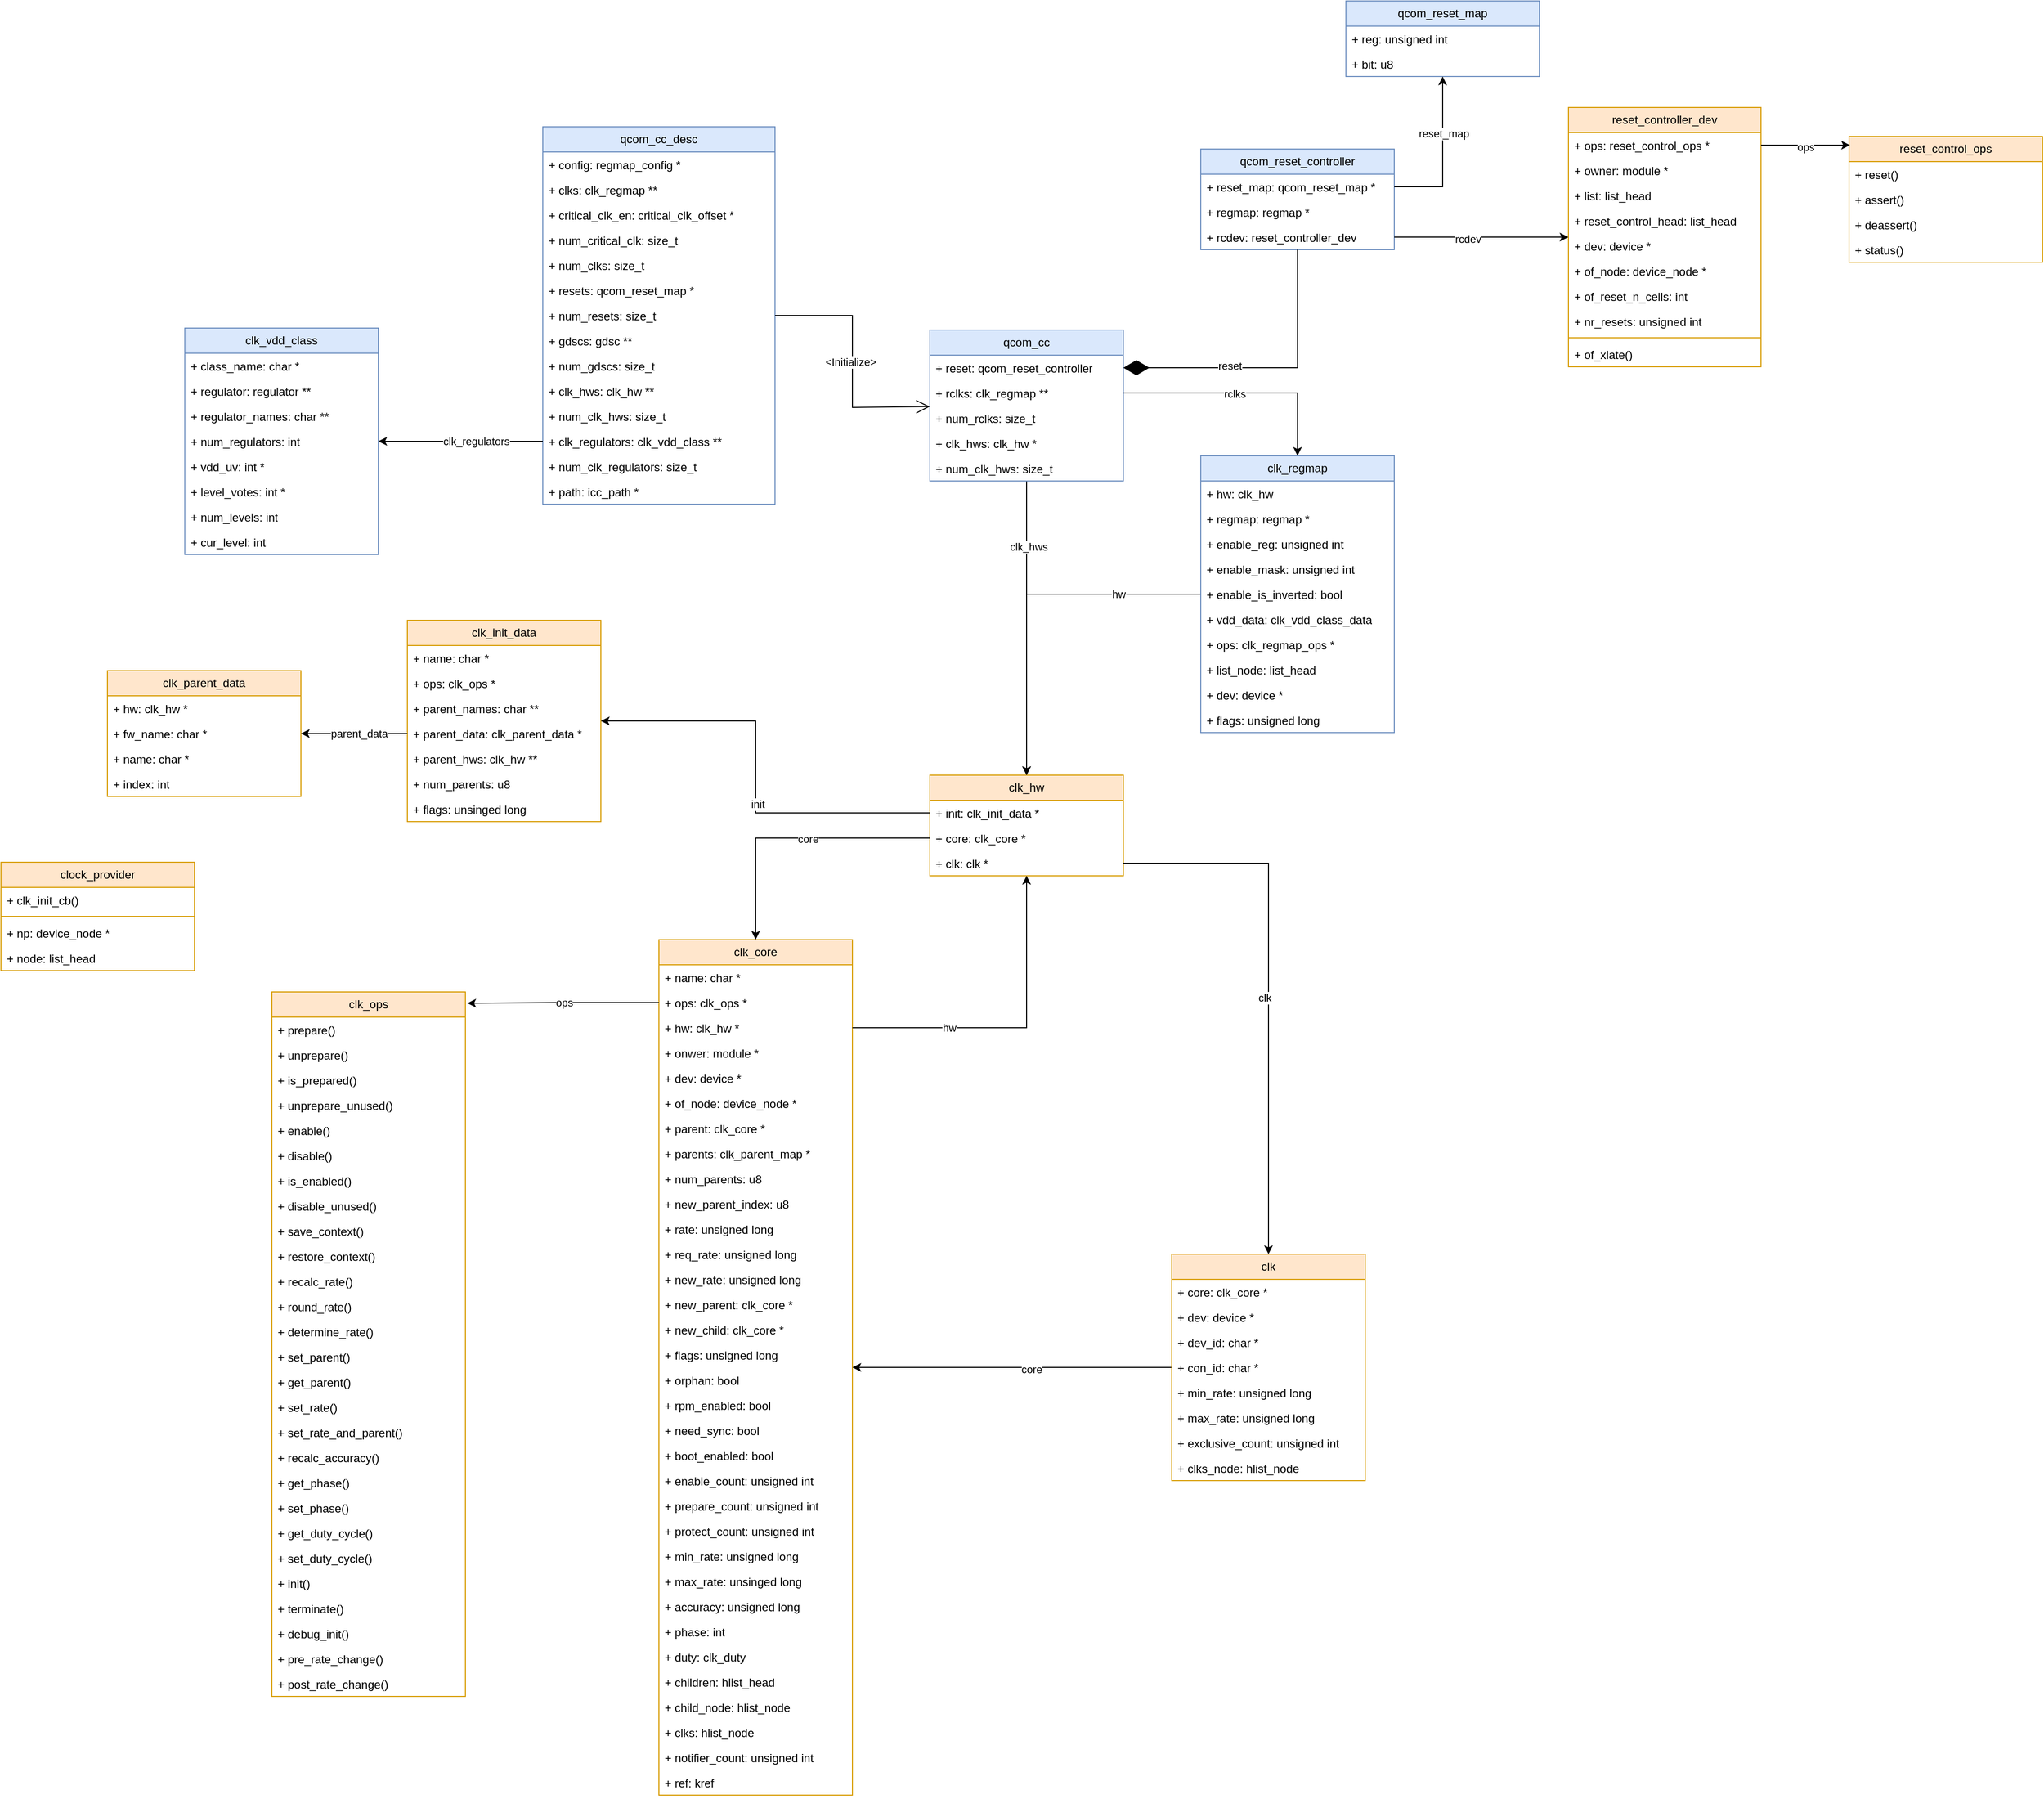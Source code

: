 <mxfile version="21.6.6" type="github">
  <diagram id="C5RBs43oDa-KdzZeNtuy" name="Page-1">
    <mxGraphModel dx="2261" dy="2006" grid="1" gridSize="10" guides="1" tooltips="1" connect="1" arrows="1" fold="1" page="1" pageScale="1" pageWidth="827" pageHeight="1169" math="0" shadow="0">
      <root>
        <mxCell id="WIyWlLk6GJQsqaUBKTNV-0" />
        <mxCell id="WIyWlLk6GJQsqaUBKTNV-1" parent="WIyWlLk6GJQsqaUBKTNV-0" />
        <mxCell id="7MGO-4bKCEt1lfFTneKC-0" value="clk_core" style="swimlane;fontStyle=0;childLayout=stackLayout;horizontal=1;startSize=26;fillColor=#ffe6cc;horizontalStack=0;resizeParent=1;resizeParentMax=0;resizeLast=0;collapsible=1;marginBottom=0;whiteSpace=wrap;html=1;strokeColor=#d79b00;" vertex="1" parent="WIyWlLk6GJQsqaUBKTNV-1">
          <mxGeometry x="520" y="120" width="200" height="884" as="geometry" />
        </mxCell>
        <mxCell id="7MGO-4bKCEt1lfFTneKC-1" value="+ name: char *" style="text;strokeColor=none;fillColor=none;align=left;verticalAlign=top;spacingLeft=4;spacingRight=4;overflow=hidden;rotatable=0;points=[[0,0.5],[1,0.5]];portConstraint=eastwest;whiteSpace=wrap;html=1;" vertex="1" parent="7MGO-4bKCEt1lfFTneKC-0">
          <mxGeometry y="26" width="200" height="26" as="geometry" />
        </mxCell>
        <mxCell id="7MGO-4bKCEt1lfFTneKC-2" value="+ ops: clk_ops *" style="text;strokeColor=none;fillColor=none;align=left;verticalAlign=top;spacingLeft=4;spacingRight=4;overflow=hidden;rotatable=0;points=[[0,0.5],[1,0.5]];portConstraint=eastwest;whiteSpace=wrap;html=1;" vertex="1" parent="7MGO-4bKCEt1lfFTneKC-0">
          <mxGeometry y="52" width="200" height="26" as="geometry" />
        </mxCell>
        <mxCell id="7MGO-4bKCEt1lfFTneKC-3" value="+ hw: clk_hw *" style="text;strokeColor=none;fillColor=none;align=left;verticalAlign=top;spacingLeft=4;spacingRight=4;overflow=hidden;rotatable=0;points=[[0,0.5],[1,0.5]];portConstraint=eastwest;whiteSpace=wrap;html=1;" vertex="1" parent="7MGO-4bKCEt1lfFTneKC-0">
          <mxGeometry y="78" width="200" height="26" as="geometry" />
        </mxCell>
        <mxCell id="7MGO-4bKCEt1lfFTneKC-4" value="+ onwer: module *" style="text;strokeColor=none;fillColor=none;align=left;verticalAlign=top;spacingLeft=4;spacingRight=4;overflow=hidden;rotatable=0;points=[[0,0.5],[1,0.5]];portConstraint=eastwest;whiteSpace=wrap;html=1;" vertex="1" parent="7MGO-4bKCEt1lfFTneKC-0">
          <mxGeometry y="104" width="200" height="26" as="geometry" />
        </mxCell>
        <mxCell id="7MGO-4bKCEt1lfFTneKC-6" value="+ dev: device *" style="text;strokeColor=none;fillColor=none;align=left;verticalAlign=top;spacingLeft=4;spacingRight=4;overflow=hidden;rotatable=0;points=[[0,0.5],[1,0.5]];portConstraint=eastwest;whiteSpace=wrap;html=1;" vertex="1" parent="7MGO-4bKCEt1lfFTneKC-0">
          <mxGeometry y="130" width="200" height="26" as="geometry" />
        </mxCell>
        <mxCell id="7MGO-4bKCEt1lfFTneKC-5" value="+ of_node: device_node *" style="text;strokeColor=none;fillColor=none;align=left;verticalAlign=top;spacingLeft=4;spacingRight=4;overflow=hidden;rotatable=0;points=[[0,0.5],[1,0.5]];portConstraint=eastwest;whiteSpace=wrap;html=1;" vertex="1" parent="7MGO-4bKCEt1lfFTneKC-0">
          <mxGeometry y="156" width="200" height="26" as="geometry" />
        </mxCell>
        <mxCell id="7MGO-4bKCEt1lfFTneKC-8" value="+ parent: clk_core *" style="text;strokeColor=none;fillColor=none;align=left;verticalAlign=top;spacingLeft=4;spacingRight=4;overflow=hidden;rotatable=0;points=[[0,0.5],[1,0.5]];portConstraint=eastwest;whiteSpace=wrap;html=1;" vertex="1" parent="7MGO-4bKCEt1lfFTneKC-0">
          <mxGeometry y="182" width="200" height="26" as="geometry" />
        </mxCell>
        <mxCell id="7MGO-4bKCEt1lfFTneKC-9" value="+ parents: clk_parent_map *" style="text;strokeColor=none;fillColor=none;align=left;verticalAlign=top;spacingLeft=4;spacingRight=4;overflow=hidden;rotatable=0;points=[[0,0.5],[1,0.5]];portConstraint=eastwest;whiteSpace=wrap;html=1;" vertex="1" parent="7MGO-4bKCEt1lfFTneKC-0">
          <mxGeometry y="208" width="200" height="26" as="geometry" />
        </mxCell>
        <mxCell id="7MGO-4bKCEt1lfFTneKC-7" value="+ num_parents: u8" style="text;strokeColor=none;fillColor=none;align=left;verticalAlign=top;spacingLeft=4;spacingRight=4;overflow=hidden;rotatable=0;points=[[0,0.5],[1,0.5]];portConstraint=eastwest;whiteSpace=wrap;html=1;" vertex="1" parent="7MGO-4bKCEt1lfFTneKC-0">
          <mxGeometry y="234" width="200" height="26" as="geometry" />
        </mxCell>
        <mxCell id="7MGO-4bKCEt1lfFTneKC-12" value="+ new_parent_index: u8" style="text;strokeColor=none;fillColor=none;align=left;verticalAlign=top;spacingLeft=4;spacingRight=4;overflow=hidden;rotatable=0;points=[[0,0.5],[1,0.5]];portConstraint=eastwest;whiteSpace=wrap;html=1;" vertex="1" parent="7MGO-4bKCEt1lfFTneKC-0">
          <mxGeometry y="260" width="200" height="26" as="geometry" />
        </mxCell>
        <mxCell id="7MGO-4bKCEt1lfFTneKC-13" value="+ rate: unsigned long" style="text;strokeColor=none;fillColor=none;align=left;verticalAlign=top;spacingLeft=4;spacingRight=4;overflow=hidden;rotatable=0;points=[[0,0.5],[1,0.5]];portConstraint=eastwest;whiteSpace=wrap;html=1;" vertex="1" parent="7MGO-4bKCEt1lfFTneKC-0">
          <mxGeometry y="286" width="200" height="26" as="geometry" />
        </mxCell>
        <mxCell id="7MGO-4bKCEt1lfFTneKC-14" value="+ req_rate: unsigned long" style="text;strokeColor=none;fillColor=none;align=left;verticalAlign=top;spacingLeft=4;spacingRight=4;overflow=hidden;rotatable=0;points=[[0,0.5],[1,0.5]];portConstraint=eastwest;whiteSpace=wrap;html=1;" vertex="1" parent="7MGO-4bKCEt1lfFTneKC-0">
          <mxGeometry y="312" width="200" height="26" as="geometry" />
        </mxCell>
        <mxCell id="7MGO-4bKCEt1lfFTneKC-11" value="+ new_rate: unsigned long" style="text;strokeColor=none;fillColor=none;align=left;verticalAlign=top;spacingLeft=4;spacingRight=4;overflow=hidden;rotatable=0;points=[[0,0.5],[1,0.5]];portConstraint=eastwest;whiteSpace=wrap;html=1;" vertex="1" parent="7MGO-4bKCEt1lfFTneKC-0">
          <mxGeometry y="338" width="200" height="26" as="geometry" />
        </mxCell>
        <mxCell id="7MGO-4bKCEt1lfFTneKC-15" value="+ new_parent: clk_core *" style="text;strokeColor=none;fillColor=none;align=left;verticalAlign=top;spacingLeft=4;spacingRight=4;overflow=hidden;rotatable=0;points=[[0,0.5],[1,0.5]];portConstraint=eastwest;whiteSpace=wrap;html=1;" vertex="1" parent="7MGO-4bKCEt1lfFTneKC-0">
          <mxGeometry y="364" width="200" height="26" as="geometry" />
        </mxCell>
        <mxCell id="7MGO-4bKCEt1lfFTneKC-16" value="+ new_child: clk_core *" style="text;strokeColor=none;fillColor=none;align=left;verticalAlign=top;spacingLeft=4;spacingRight=4;overflow=hidden;rotatable=0;points=[[0,0.5],[1,0.5]];portConstraint=eastwest;whiteSpace=wrap;html=1;" vertex="1" parent="7MGO-4bKCEt1lfFTneKC-0">
          <mxGeometry y="390" width="200" height="26" as="geometry" />
        </mxCell>
        <mxCell id="7MGO-4bKCEt1lfFTneKC-17" value="+ flags: unsigned long" style="text;strokeColor=none;fillColor=none;align=left;verticalAlign=top;spacingLeft=4;spacingRight=4;overflow=hidden;rotatable=0;points=[[0,0.5],[1,0.5]];portConstraint=eastwest;whiteSpace=wrap;html=1;" vertex="1" parent="7MGO-4bKCEt1lfFTneKC-0">
          <mxGeometry y="416" width="200" height="26" as="geometry" />
        </mxCell>
        <mxCell id="7MGO-4bKCEt1lfFTneKC-21" value="+ orphan: bool" style="text;strokeColor=none;fillColor=none;align=left;verticalAlign=top;spacingLeft=4;spacingRight=4;overflow=hidden;rotatable=0;points=[[0,0.5],[1,0.5]];portConstraint=eastwest;whiteSpace=wrap;html=1;" vertex="1" parent="7MGO-4bKCEt1lfFTneKC-0">
          <mxGeometry y="442" width="200" height="26" as="geometry" />
        </mxCell>
        <mxCell id="7MGO-4bKCEt1lfFTneKC-20" value="+ rpm_enabled: bool" style="text;strokeColor=none;fillColor=none;align=left;verticalAlign=top;spacingLeft=4;spacingRight=4;overflow=hidden;rotatable=0;points=[[0,0.5],[1,0.5]];portConstraint=eastwest;whiteSpace=wrap;html=1;" vertex="1" parent="7MGO-4bKCEt1lfFTneKC-0">
          <mxGeometry y="468" width="200" height="26" as="geometry" />
        </mxCell>
        <mxCell id="7MGO-4bKCEt1lfFTneKC-19" value="+ need_sync: bool" style="text;strokeColor=none;fillColor=none;align=left;verticalAlign=top;spacingLeft=4;spacingRight=4;overflow=hidden;rotatable=0;points=[[0,0.5],[1,0.5]];portConstraint=eastwest;whiteSpace=wrap;html=1;" vertex="1" parent="7MGO-4bKCEt1lfFTneKC-0">
          <mxGeometry y="494" width="200" height="26" as="geometry" />
        </mxCell>
        <mxCell id="7MGO-4bKCEt1lfFTneKC-18" value="+ boot_enabled: bool" style="text;strokeColor=none;fillColor=none;align=left;verticalAlign=top;spacingLeft=4;spacingRight=4;overflow=hidden;rotatable=0;points=[[0,0.5],[1,0.5]];portConstraint=eastwest;whiteSpace=wrap;html=1;" vertex="1" parent="7MGO-4bKCEt1lfFTneKC-0">
          <mxGeometry y="520" width="200" height="26" as="geometry" />
        </mxCell>
        <mxCell id="7MGO-4bKCEt1lfFTneKC-22" value="+ enable_count: unsigned int" style="text;strokeColor=none;fillColor=none;align=left;verticalAlign=top;spacingLeft=4;spacingRight=4;overflow=hidden;rotatable=0;points=[[0,0.5],[1,0.5]];portConstraint=eastwest;whiteSpace=wrap;html=1;" vertex="1" parent="7MGO-4bKCEt1lfFTneKC-0">
          <mxGeometry y="546" width="200" height="26" as="geometry" />
        </mxCell>
        <mxCell id="7MGO-4bKCEt1lfFTneKC-24" value="+ prepare_count: unsigned int" style="text;strokeColor=none;fillColor=none;align=left;verticalAlign=top;spacingLeft=4;spacingRight=4;overflow=hidden;rotatable=0;points=[[0,0.5],[1,0.5]];portConstraint=eastwest;whiteSpace=wrap;html=1;" vertex="1" parent="7MGO-4bKCEt1lfFTneKC-0">
          <mxGeometry y="572" width="200" height="26" as="geometry" />
        </mxCell>
        <mxCell id="7MGO-4bKCEt1lfFTneKC-32" value="+ protect_count: unsigned int" style="text;strokeColor=none;fillColor=none;align=left;verticalAlign=top;spacingLeft=4;spacingRight=4;overflow=hidden;rotatable=0;points=[[0,0.5],[1,0.5]];portConstraint=eastwest;whiteSpace=wrap;html=1;" vertex="1" parent="7MGO-4bKCEt1lfFTneKC-0">
          <mxGeometry y="598" width="200" height="26" as="geometry" />
        </mxCell>
        <mxCell id="7MGO-4bKCEt1lfFTneKC-33" value="+ min_rate: unsigned long" style="text;strokeColor=none;fillColor=none;align=left;verticalAlign=top;spacingLeft=4;spacingRight=4;overflow=hidden;rotatable=0;points=[[0,0.5],[1,0.5]];portConstraint=eastwest;whiteSpace=wrap;html=1;" vertex="1" parent="7MGO-4bKCEt1lfFTneKC-0">
          <mxGeometry y="624" width="200" height="26" as="geometry" />
        </mxCell>
        <mxCell id="7MGO-4bKCEt1lfFTneKC-31" value="+ max_rate: unsinged long" style="text;strokeColor=none;fillColor=none;align=left;verticalAlign=top;spacingLeft=4;spacingRight=4;overflow=hidden;rotatable=0;points=[[0,0.5],[1,0.5]];portConstraint=eastwest;whiteSpace=wrap;html=1;" vertex="1" parent="7MGO-4bKCEt1lfFTneKC-0">
          <mxGeometry y="650" width="200" height="26" as="geometry" />
        </mxCell>
        <mxCell id="7MGO-4bKCEt1lfFTneKC-30" value="+ accuracy: unsigned long" style="text;strokeColor=none;fillColor=none;align=left;verticalAlign=top;spacingLeft=4;spacingRight=4;overflow=hidden;rotatable=0;points=[[0,0.5],[1,0.5]];portConstraint=eastwest;whiteSpace=wrap;html=1;" vertex="1" parent="7MGO-4bKCEt1lfFTneKC-0">
          <mxGeometry y="676" width="200" height="26" as="geometry" />
        </mxCell>
        <mxCell id="7MGO-4bKCEt1lfFTneKC-28" value="+ phase: int" style="text;strokeColor=none;fillColor=none;align=left;verticalAlign=top;spacingLeft=4;spacingRight=4;overflow=hidden;rotatable=0;points=[[0,0.5],[1,0.5]];portConstraint=eastwest;whiteSpace=wrap;html=1;" vertex="1" parent="7MGO-4bKCEt1lfFTneKC-0">
          <mxGeometry y="702" width="200" height="26" as="geometry" />
        </mxCell>
        <mxCell id="7MGO-4bKCEt1lfFTneKC-29" value="+ duty: clk_duty" style="text;strokeColor=none;fillColor=none;align=left;verticalAlign=top;spacingLeft=4;spacingRight=4;overflow=hidden;rotatable=0;points=[[0,0.5],[1,0.5]];portConstraint=eastwest;whiteSpace=wrap;html=1;" vertex="1" parent="7MGO-4bKCEt1lfFTneKC-0">
          <mxGeometry y="728" width="200" height="26" as="geometry" />
        </mxCell>
        <mxCell id="7MGO-4bKCEt1lfFTneKC-25" value="+ children: hlist_head" style="text;strokeColor=none;fillColor=none;align=left;verticalAlign=top;spacingLeft=4;spacingRight=4;overflow=hidden;rotatable=0;points=[[0,0.5],[1,0.5]];portConstraint=eastwest;whiteSpace=wrap;html=1;" vertex="1" parent="7MGO-4bKCEt1lfFTneKC-0">
          <mxGeometry y="754" width="200" height="26" as="geometry" />
        </mxCell>
        <mxCell id="7MGO-4bKCEt1lfFTneKC-27" value="+ child_node: hlist_node" style="text;strokeColor=none;fillColor=none;align=left;verticalAlign=top;spacingLeft=4;spacingRight=4;overflow=hidden;rotatable=0;points=[[0,0.5],[1,0.5]];portConstraint=eastwest;whiteSpace=wrap;html=1;" vertex="1" parent="7MGO-4bKCEt1lfFTneKC-0">
          <mxGeometry y="780" width="200" height="26" as="geometry" />
        </mxCell>
        <mxCell id="7MGO-4bKCEt1lfFTneKC-23" value="+ clks: hlist_node" style="text;strokeColor=none;fillColor=none;align=left;verticalAlign=top;spacingLeft=4;spacingRight=4;overflow=hidden;rotatable=0;points=[[0,0.5],[1,0.5]];portConstraint=eastwest;whiteSpace=wrap;html=1;" vertex="1" parent="7MGO-4bKCEt1lfFTneKC-0">
          <mxGeometry y="806" width="200" height="26" as="geometry" />
        </mxCell>
        <mxCell id="7MGO-4bKCEt1lfFTneKC-26" value="+ notifier_count: unsigned int" style="text;strokeColor=none;fillColor=none;align=left;verticalAlign=top;spacingLeft=4;spacingRight=4;overflow=hidden;rotatable=0;points=[[0,0.5],[1,0.5]];portConstraint=eastwest;whiteSpace=wrap;html=1;" vertex="1" parent="7MGO-4bKCEt1lfFTneKC-0">
          <mxGeometry y="832" width="200" height="26" as="geometry" />
        </mxCell>
        <mxCell id="7MGO-4bKCEt1lfFTneKC-10" value="+ ref: kref" style="text;strokeColor=none;fillColor=none;align=left;verticalAlign=top;spacingLeft=4;spacingRight=4;overflow=hidden;rotatable=0;points=[[0,0.5],[1,0.5]];portConstraint=eastwest;whiteSpace=wrap;html=1;" vertex="1" parent="7MGO-4bKCEt1lfFTneKC-0">
          <mxGeometry y="858" width="200" height="26" as="geometry" />
        </mxCell>
        <mxCell id="7MGO-4bKCEt1lfFTneKC-159" style="edgeStyle=orthogonalEdgeStyle;rounded=0;orthogonalLoop=1;jettySize=auto;html=1;" edge="1" parent="WIyWlLk6GJQsqaUBKTNV-1" source="7MGO-4bKCEt1lfFTneKC-34" target="7MGO-4bKCEt1lfFTneKC-0">
          <mxGeometry relative="1" as="geometry" />
        </mxCell>
        <mxCell id="7MGO-4bKCEt1lfFTneKC-160" value="core" style="edgeLabel;html=1;align=center;verticalAlign=middle;resizable=0;points=[];" vertex="1" connectable="0" parent="7MGO-4bKCEt1lfFTneKC-159">
          <mxGeometry x="-0.121" y="2" relative="1" as="geometry">
            <mxPoint as="offset" />
          </mxGeometry>
        </mxCell>
        <mxCell id="7MGO-4bKCEt1lfFTneKC-34" value="clk" style="swimlane;fontStyle=0;childLayout=stackLayout;horizontal=1;startSize=26;fillColor=#ffe6cc;horizontalStack=0;resizeParent=1;resizeParentMax=0;resizeLast=0;collapsible=1;marginBottom=0;whiteSpace=wrap;html=1;strokeColor=#d79b00;" vertex="1" parent="WIyWlLk6GJQsqaUBKTNV-1">
          <mxGeometry x="1050" y="445" width="200" height="234" as="geometry" />
        </mxCell>
        <mxCell id="7MGO-4bKCEt1lfFTneKC-35" value="+ core: clk_core *" style="text;strokeColor=none;fillColor=none;align=left;verticalAlign=top;spacingLeft=4;spacingRight=4;overflow=hidden;rotatable=0;points=[[0,0.5],[1,0.5]];portConstraint=eastwest;whiteSpace=wrap;html=1;" vertex="1" parent="7MGO-4bKCEt1lfFTneKC-34">
          <mxGeometry y="26" width="200" height="26" as="geometry" />
        </mxCell>
        <mxCell id="7MGO-4bKCEt1lfFTneKC-36" value="+ dev: device *" style="text;strokeColor=none;fillColor=none;align=left;verticalAlign=top;spacingLeft=4;spacingRight=4;overflow=hidden;rotatable=0;points=[[0,0.5],[1,0.5]];portConstraint=eastwest;whiteSpace=wrap;html=1;" vertex="1" parent="7MGO-4bKCEt1lfFTneKC-34">
          <mxGeometry y="52" width="200" height="26" as="geometry" />
        </mxCell>
        <mxCell id="7MGO-4bKCEt1lfFTneKC-37" value="+ dev_id: char *" style="text;strokeColor=none;fillColor=none;align=left;verticalAlign=top;spacingLeft=4;spacingRight=4;overflow=hidden;rotatable=0;points=[[0,0.5],[1,0.5]];portConstraint=eastwest;whiteSpace=wrap;html=1;" vertex="1" parent="7MGO-4bKCEt1lfFTneKC-34">
          <mxGeometry y="78" width="200" height="26" as="geometry" />
        </mxCell>
        <mxCell id="7MGO-4bKCEt1lfFTneKC-39" value="+ con_id: char *" style="text;strokeColor=none;fillColor=none;align=left;verticalAlign=top;spacingLeft=4;spacingRight=4;overflow=hidden;rotatable=0;points=[[0,0.5],[1,0.5]];portConstraint=eastwest;whiteSpace=wrap;html=1;" vertex="1" parent="7MGO-4bKCEt1lfFTneKC-34">
          <mxGeometry y="104" width="200" height="26" as="geometry" />
        </mxCell>
        <mxCell id="7MGO-4bKCEt1lfFTneKC-40" value="+ min_rate: unsigned long" style="text;strokeColor=none;fillColor=none;align=left;verticalAlign=top;spacingLeft=4;spacingRight=4;overflow=hidden;rotatable=0;points=[[0,0.5],[1,0.5]];portConstraint=eastwest;whiteSpace=wrap;html=1;" vertex="1" parent="7MGO-4bKCEt1lfFTneKC-34">
          <mxGeometry y="130" width="200" height="26" as="geometry" />
        </mxCell>
        <mxCell id="7MGO-4bKCEt1lfFTneKC-38" value="+ max_rate: unsigned long" style="text;strokeColor=none;fillColor=none;align=left;verticalAlign=top;spacingLeft=4;spacingRight=4;overflow=hidden;rotatable=0;points=[[0,0.5],[1,0.5]];portConstraint=eastwest;whiteSpace=wrap;html=1;" vertex="1" parent="7MGO-4bKCEt1lfFTneKC-34">
          <mxGeometry y="156" width="200" height="26" as="geometry" />
        </mxCell>
        <mxCell id="7MGO-4bKCEt1lfFTneKC-42" value="+ exclusive_count: unsigned int" style="text;strokeColor=none;fillColor=none;align=left;verticalAlign=top;spacingLeft=4;spacingRight=4;overflow=hidden;rotatable=0;points=[[0,0.5],[1,0.5]];portConstraint=eastwest;whiteSpace=wrap;html=1;" vertex="1" parent="7MGO-4bKCEt1lfFTneKC-34">
          <mxGeometry y="182" width="200" height="26" as="geometry" />
        </mxCell>
        <mxCell id="7MGO-4bKCEt1lfFTneKC-41" value="+ clks_node: hlist_node" style="text;strokeColor=none;fillColor=none;align=left;verticalAlign=top;spacingLeft=4;spacingRight=4;overflow=hidden;rotatable=0;points=[[0,0.5],[1,0.5]];portConstraint=eastwest;whiteSpace=wrap;html=1;" vertex="1" parent="7MGO-4bKCEt1lfFTneKC-34">
          <mxGeometry y="208" width="200" height="26" as="geometry" />
        </mxCell>
        <mxCell id="7MGO-4bKCEt1lfFTneKC-43" value="clk_ops" style="swimlane;fontStyle=0;childLayout=stackLayout;horizontal=1;startSize=26;fillColor=#ffe6cc;horizontalStack=0;resizeParent=1;resizeParentMax=0;resizeLast=0;collapsible=1;marginBottom=0;whiteSpace=wrap;html=1;strokeColor=#d79b00;" vertex="1" parent="WIyWlLk6GJQsqaUBKTNV-1">
          <mxGeometry x="120" y="174" width="200" height="728" as="geometry" />
        </mxCell>
        <mxCell id="7MGO-4bKCEt1lfFTneKC-44" value="+ prepare()" style="text;strokeColor=none;fillColor=none;align=left;verticalAlign=top;spacingLeft=4;spacingRight=4;overflow=hidden;rotatable=0;points=[[0,0.5],[1,0.5]];portConstraint=eastwest;whiteSpace=wrap;html=1;" vertex="1" parent="7MGO-4bKCEt1lfFTneKC-43">
          <mxGeometry y="26" width="200" height="26" as="geometry" />
        </mxCell>
        <mxCell id="7MGO-4bKCEt1lfFTneKC-45" value="+ unprepare()" style="text;strokeColor=none;fillColor=none;align=left;verticalAlign=top;spacingLeft=4;spacingRight=4;overflow=hidden;rotatable=0;points=[[0,0.5],[1,0.5]];portConstraint=eastwest;whiteSpace=wrap;html=1;" vertex="1" parent="7MGO-4bKCEt1lfFTneKC-43">
          <mxGeometry y="52" width="200" height="26" as="geometry" />
        </mxCell>
        <mxCell id="7MGO-4bKCEt1lfFTneKC-46" value="+ is_prepared()" style="text;strokeColor=none;fillColor=none;align=left;verticalAlign=top;spacingLeft=4;spacingRight=4;overflow=hidden;rotatable=0;points=[[0,0.5],[1,0.5]];portConstraint=eastwest;whiteSpace=wrap;html=1;" vertex="1" parent="7MGO-4bKCEt1lfFTneKC-43">
          <mxGeometry y="78" width="200" height="26" as="geometry" />
        </mxCell>
        <mxCell id="7MGO-4bKCEt1lfFTneKC-47" value="+ unprepare_unused()" style="text;strokeColor=none;fillColor=none;align=left;verticalAlign=top;spacingLeft=4;spacingRight=4;overflow=hidden;rotatable=0;points=[[0,0.5],[1,0.5]];portConstraint=eastwest;whiteSpace=wrap;html=1;" vertex="1" parent="7MGO-4bKCEt1lfFTneKC-43">
          <mxGeometry y="104" width="200" height="26" as="geometry" />
        </mxCell>
        <mxCell id="7MGO-4bKCEt1lfFTneKC-49" value="+ enable()" style="text;strokeColor=none;fillColor=none;align=left;verticalAlign=top;spacingLeft=4;spacingRight=4;overflow=hidden;rotatable=0;points=[[0,0.5],[1,0.5]];portConstraint=eastwest;whiteSpace=wrap;html=1;" vertex="1" parent="7MGO-4bKCEt1lfFTneKC-43">
          <mxGeometry y="130" width="200" height="26" as="geometry" />
        </mxCell>
        <mxCell id="7MGO-4bKCEt1lfFTneKC-51" value="+ disable()" style="text;strokeColor=none;fillColor=none;align=left;verticalAlign=top;spacingLeft=4;spacingRight=4;overflow=hidden;rotatable=0;points=[[0,0.5],[1,0.5]];portConstraint=eastwest;whiteSpace=wrap;html=1;" vertex="1" parent="7MGO-4bKCEt1lfFTneKC-43">
          <mxGeometry y="156" width="200" height="26" as="geometry" />
        </mxCell>
        <mxCell id="7MGO-4bKCEt1lfFTneKC-53" value="+ is_enabled()" style="text;strokeColor=none;fillColor=none;align=left;verticalAlign=top;spacingLeft=4;spacingRight=4;overflow=hidden;rotatable=0;points=[[0,0.5],[1,0.5]];portConstraint=eastwest;whiteSpace=wrap;html=1;" vertex="1" parent="7MGO-4bKCEt1lfFTneKC-43">
          <mxGeometry y="182" width="200" height="26" as="geometry" />
        </mxCell>
        <mxCell id="7MGO-4bKCEt1lfFTneKC-57" value="+ disable_unused()" style="text;strokeColor=none;fillColor=none;align=left;verticalAlign=top;spacingLeft=4;spacingRight=4;overflow=hidden;rotatable=0;points=[[0,0.5],[1,0.5]];portConstraint=eastwest;whiteSpace=wrap;html=1;" vertex="1" parent="7MGO-4bKCEt1lfFTneKC-43">
          <mxGeometry y="208" width="200" height="26" as="geometry" />
        </mxCell>
        <mxCell id="7MGO-4bKCEt1lfFTneKC-58" value="+ save_context()" style="text;strokeColor=none;fillColor=none;align=left;verticalAlign=top;spacingLeft=4;spacingRight=4;overflow=hidden;rotatable=0;points=[[0,0.5],[1,0.5]];portConstraint=eastwest;whiteSpace=wrap;html=1;" vertex="1" parent="7MGO-4bKCEt1lfFTneKC-43">
          <mxGeometry y="234" width="200" height="26" as="geometry" />
        </mxCell>
        <mxCell id="7MGO-4bKCEt1lfFTneKC-56" value="+ restore_context()" style="text;strokeColor=none;fillColor=none;align=left;verticalAlign=top;spacingLeft=4;spacingRight=4;overflow=hidden;rotatable=0;points=[[0,0.5],[1,0.5]];portConstraint=eastwest;whiteSpace=wrap;html=1;" vertex="1" parent="7MGO-4bKCEt1lfFTneKC-43">
          <mxGeometry y="260" width="200" height="26" as="geometry" />
        </mxCell>
        <mxCell id="7MGO-4bKCEt1lfFTneKC-55" value="+ recalc_rate()" style="text;strokeColor=none;fillColor=none;align=left;verticalAlign=top;spacingLeft=4;spacingRight=4;overflow=hidden;rotatable=0;points=[[0,0.5],[1,0.5]];portConstraint=eastwest;whiteSpace=wrap;html=1;" vertex="1" parent="7MGO-4bKCEt1lfFTneKC-43">
          <mxGeometry y="286" width="200" height="26" as="geometry" />
        </mxCell>
        <mxCell id="7MGO-4bKCEt1lfFTneKC-54" value="+ round_rate()" style="text;strokeColor=none;fillColor=none;align=left;verticalAlign=top;spacingLeft=4;spacingRight=4;overflow=hidden;rotatable=0;points=[[0,0.5],[1,0.5]];portConstraint=eastwest;whiteSpace=wrap;html=1;" vertex="1" parent="7MGO-4bKCEt1lfFTneKC-43">
          <mxGeometry y="312" width="200" height="26" as="geometry" />
        </mxCell>
        <mxCell id="7MGO-4bKCEt1lfFTneKC-52" value="+ determine_rate()" style="text;strokeColor=none;fillColor=none;align=left;verticalAlign=top;spacingLeft=4;spacingRight=4;overflow=hidden;rotatable=0;points=[[0,0.5],[1,0.5]];portConstraint=eastwest;whiteSpace=wrap;html=1;" vertex="1" parent="7MGO-4bKCEt1lfFTneKC-43">
          <mxGeometry y="338" width="200" height="26" as="geometry" />
        </mxCell>
        <mxCell id="7MGO-4bKCEt1lfFTneKC-50" value="+ set_parent()" style="text;strokeColor=none;fillColor=none;align=left;verticalAlign=top;spacingLeft=4;spacingRight=4;overflow=hidden;rotatable=0;points=[[0,0.5],[1,0.5]];portConstraint=eastwest;whiteSpace=wrap;html=1;" vertex="1" parent="7MGO-4bKCEt1lfFTneKC-43">
          <mxGeometry y="364" width="200" height="26" as="geometry" />
        </mxCell>
        <mxCell id="7MGO-4bKCEt1lfFTneKC-60" value="+ get_parent()" style="text;strokeColor=none;fillColor=none;align=left;verticalAlign=top;spacingLeft=4;spacingRight=4;overflow=hidden;rotatable=0;points=[[0,0.5],[1,0.5]];portConstraint=eastwest;whiteSpace=wrap;html=1;" vertex="1" parent="7MGO-4bKCEt1lfFTneKC-43">
          <mxGeometry y="390" width="200" height="26" as="geometry" />
        </mxCell>
        <mxCell id="7MGO-4bKCEt1lfFTneKC-63" value="+ set_rate()" style="text;strokeColor=none;fillColor=none;align=left;verticalAlign=top;spacingLeft=4;spacingRight=4;overflow=hidden;rotatable=0;points=[[0,0.5],[1,0.5]];portConstraint=eastwest;whiteSpace=wrap;html=1;" vertex="1" parent="7MGO-4bKCEt1lfFTneKC-43">
          <mxGeometry y="416" width="200" height="26" as="geometry" />
        </mxCell>
        <mxCell id="7MGO-4bKCEt1lfFTneKC-62" value="+ set_rate_and_parent()" style="text;strokeColor=none;fillColor=none;align=left;verticalAlign=top;spacingLeft=4;spacingRight=4;overflow=hidden;rotatable=0;points=[[0,0.5],[1,0.5]];portConstraint=eastwest;whiteSpace=wrap;html=1;" vertex="1" parent="7MGO-4bKCEt1lfFTneKC-43">
          <mxGeometry y="442" width="200" height="26" as="geometry" />
        </mxCell>
        <mxCell id="7MGO-4bKCEt1lfFTneKC-65" value="+ recalc_accuracy()" style="text;strokeColor=none;fillColor=none;align=left;verticalAlign=top;spacingLeft=4;spacingRight=4;overflow=hidden;rotatable=0;points=[[0,0.5],[1,0.5]];portConstraint=eastwest;whiteSpace=wrap;html=1;" vertex="1" parent="7MGO-4bKCEt1lfFTneKC-43">
          <mxGeometry y="468" width="200" height="26" as="geometry" />
        </mxCell>
        <mxCell id="7MGO-4bKCEt1lfFTneKC-68" value="+ get_phase()" style="text;strokeColor=none;fillColor=none;align=left;verticalAlign=top;spacingLeft=4;spacingRight=4;overflow=hidden;rotatable=0;points=[[0,0.5],[1,0.5]];portConstraint=eastwest;whiteSpace=wrap;html=1;" vertex="1" parent="7MGO-4bKCEt1lfFTneKC-43">
          <mxGeometry y="494" width="200" height="26" as="geometry" />
        </mxCell>
        <mxCell id="7MGO-4bKCEt1lfFTneKC-67" value="+ set_phase()" style="text;strokeColor=none;fillColor=none;align=left;verticalAlign=top;spacingLeft=4;spacingRight=4;overflow=hidden;rotatable=0;points=[[0,0.5],[1,0.5]];portConstraint=eastwest;whiteSpace=wrap;html=1;" vertex="1" parent="7MGO-4bKCEt1lfFTneKC-43">
          <mxGeometry y="520" width="200" height="26" as="geometry" />
        </mxCell>
        <mxCell id="7MGO-4bKCEt1lfFTneKC-66" value="+ get_duty_cycle()" style="text;strokeColor=none;fillColor=none;align=left;verticalAlign=top;spacingLeft=4;spacingRight=4;overflow=hidden;rotatable=0;points=[[0,0.5],[1,0.5]];portConstraint=eastwest;whiteSpace=wrap;html=1;" vertex="1" parent="7MGO-4bKCEt1lfFTneKC-43">
          <mxGeometry y="546" width="200" height="26" as="geometry" />
        </mxCell>
        <mxCell id="7MGO-4bKCEt1lfFTneKC-64" value="+ set_duty_cycle()" style="text;strokeColor=none;fillColor=none;align=left;verticalAlign=top;spacingLeft=4;spacingRight=4;overflow=hidden;rotatable=0;points=[[0,0.5],[1,0.5]];portConstraint=eastwest;whiteSpace=wrap;html=1;" vertex="1" parent="7MGO-4bKCEt1lfFTneKC-43">
          <mxGeometry y="572" width="200" height="26" as="geometry" />
        </mxCell>
        <mxCell id="7MGO-4bKCEt1lfFTneKC-61" value="+ init()" style="text;strokeColor=none;fillColor=none;align=left;verticalAlign=top;spacingLeft=4;spacingRight=4;overflow=hidden;rotatable=0;points=[[0,0.5],[1,0.5]];portConstraint=eastwest;whiteSpace=wrap;html=1;" vertex="1" parent="7MGO-4bKCEt1lfFTneKC-43">
          <mxGeometry y="598" width="200" height="26" as="geometry" />
        </mxCell>
        <mxCell id="7MGO-4bKCEt1lfFTneKC-59" value="+ terminate()" style="text;strokeColor=none;fillColor=none;align=left;verticalAlign=top;spacingLeft=4;spacingRight=4;overflow=hidden;rotatable=0;points=[[0,0.5],[1,0.5]];portConstraint=eastwest;whiteSpace=wrap;html=1;" vertex="1" parent="7MGO-4bKCEt1lfFTneKC-43">
          <mxGeometry y="624" width="200" height="26" as="geometry" />
        </mxCell>
        <mxCell id="7MGO-4bKCEt1lfFTneKC-70" value="+ debug_init()" style="text;strokeColor=none;fillColor=none;align=left;verticalAlign=top;spacingLeft=4;spacingRight=4;overflow=hidden;rotatable=0;points=[[0,0.5],[1,0.5]];portConstraint=eastwest;whiteSpace=wrap;html=1;" vertex="1" parent="7MGO-4bKCEt1lfFTneKC-43">
          <mxGeometry y="650" width="200" height="26" as="geometry" />
        </mxCell>
        <mxCell id="7MGO-4bKCEt1lfFTneKC-69" value="+ pre_rate_change()" style="text;strokeColor=none;fillColor=none;align=left;verticalAlign=top;spacingLeft=4;spacingRight=4;overflow=hidden;rotatable=0;points=[[0,0.5],[1,0.5]];portConstraint=eastwest;whiteSpace=wrap;html=1;" vertex="1" parent="7MGO-4bKCEt1lfFTneKC-43">
          <mxGeometry y="676" width="200" height="26" as="geometry" />
        </mxCell>
        <mxCell id="7MGO-4bKCEt1lfFTneKC-48" value="+ post_rate_change()" style="text;strokeColor=none;fillColor=none;align=left;verticalAlign=top;spacingLeft=4;spacingRight=4;overflow=hidden;rotatable=0;points=[[0,0.5],[1,0.5]];portConstraint=eastwest;whiteSpace=wrap;html=1;" vertex="1" parent="7MGO-4bKCEt1lfFTneKC-43">
          <mxGeometry y="702" width="200" height="26" as="geometry" />
        </mxCell>
        <mxCell id="7MGO-4bKCEt1lfFTneKC-71" value="clk_hw" style="swimlane;fontStyle=0;childLayout=stackLayout;horizontal=1;startSize=26;fillColor=#ffe6cc;horizontalStack=0;resizeParent=1;resizeParentMax=0;resizeLast=0;collapsible=1;marginBottom=0;whiteSpace=wrap;html=1;strokeColor=#d79b00;" vertex="1" parent="WIyWlLk6GJQsqaUBKTNV-1">
          <mxGeometry x="800" y="-50" width="200" height="104" as="geometry" />
        </mxCell>
        <mxCell id="7MGO-4bKCEt1lfFTneKC-74" value="+ init: clk_init_data *" style="text;strokeColor=none;fillColor=none;align=left;verticalAlign=top;spacingLeft=4;spacingRight=4;overflow=hidden;rotatable=0;points=[[0,0.5],[1,0.5]];portConstraint=eastwest;whiteSpace=wrap;html=1;" vertex="1" parent="7MGO-4bKCEt1lfFTneKC-71">
          <mxGeometry y="26" width="200" height="26" as="geometry" />
        </mxCell>
        <mxCell id="7MGO-4bKCEt1lfFTneKC-72" value="+ core: clk_core *" style="text;strokeColor=none;fillColor=none;align=left;verticalAlign=top;spacingLeft=4;spacingRight=4;overflow=hidden;rotatable=0;points=[[0,0.5],[1,0.5]];portConstraint=eastwest;whiteSpace=wrap;html=1;" vertex="1" parent="7MGO-4bKCEt1lfFTneKC-71">
          <mxGeometry y="52" width="200" height="26" as="geometry" />
        </mxCell>
        <mxCell id="7MGO-4bKCEt1lfFTneKC-73" value="+ clk: clk *" style="text;strokeColor=none;fillColor=none;align=left;verticalAlign=top;spacingLeft=4;spacingRight=4;overflow=hidden;rotatable=0;points=[[0,0.5],[1,0.5]];portConstraint=eastwest;whiteSpace=wrap;html=1;" vertex="1" parent="7MGO-4bKCEt1lfFTneKC-71">
          <mxGeometry y="78" width="200" height="26" as="geometry" />
        </mxCell>
        <mxCell id="7MGO-4bKCEt1lfFTneKC-75" style="edgeStyle=orthogonalEdgeStyle;rounded=0;orthogonalLoop=1;jettySize=auto;html=1;" edge="1" parent="WIyWlLk6GJQsqaUBKTNV-1" source="7MGO-4bKCEt1lfFTneKC-73" target="7MGO-4bKCEt1lfFTneKC-34">
          <mxGeometry relative="1" as="geometry" />
        </mxCell>
        <mxCell id="7MGO-4bKCEt1lfFTneKC-80" value="clk" style="edgeLabel;html=1;align=center;verticalAlign=middle;resizable=0;points=[];" vertex="1" connectable="0" parent="7MGO-4bKCEt1lfFTneKC-75">
          <mxGeometry x="0.043" y="-4" relative="1" as="geometry">
            <mxPoint as="offset" />
          </mxGeometry>
        </mxCell>
        <mxCell id="7MGO-4bKCEt1lfFTneKC-76" style="edgeStyle=orthogonalEdgeStyle;rounded=0;orthogonalLoop=1;jettySize=auto;html=1;" edge="1" parent="WIyWlLk6GJQsqaUBKTNV-1" source="7MGO-4bKCEt1lfFTneKC-72" target="7MGO-4bKCEt1lfFTneKC-0">
          <mxGeometry relative="1" as="geometry">
            <Array as="points">
              <mxPoint x="620" y="15" />
            </Array>
          </mxGeometry>
        </mxCell>
        <mxCell id="7MGO-4bKCEt1lfFTneKC-79" value="core" style="edgeLabel;html=1;align=center;verticalAlign=middle;resizable=0;points=[];" vertex="1" connectable="0" parent="7MGO-4bKCEt1lfFTneKC-76">
          <mxGeometry x="-0.113" y="1" relative="1" as="geometry">
            <mxPoint as="offset" />
          </mxGeometry>
        </mxCell>
        <mxCell id="7MGO-4bKCEt1lfFTneKC-77" style="edgeStyle=orthogonalEdgeStyle;rounded=0;orthogonalLoop=1;jettySize=auto;html=1;entryX=1.01;entryY=0.016;entryDx=0;entryDy=0;entryPerimeter=0;" edge="1" parent="WIyWlLk6GJQsqaUBKTNV-1" source="7MGO-4bKCEt1lfFTneKC-2" target="7MGO-4bKCEt1lfFTneKC-43">
          <mxGeometry relative="1" as="geometry" />
        </mxCell>
        <mxCell id="7MGO-4bKCEt1lfFTneKC-78" value="ops" style="edgeLabel;html=1;align=center;verticalAlign=middle;resizable=0;points=[];" vertex="1" connectable="0" parent="7MGO-4bKCEt1lfFTneKC-77">
          <mxGeometry x="-0.013" relative="1" as="geometry">
            <mxPoint as="offset" />
          </mxGeometry>
        </mxCell>
        <mxCell id="7MGO-4bKCEt1lfFTneKC-81" style="edgeStyle=orthogonalEdgeStyle;rounded=0;orthogonalLoop=1;jettySize=auto;html=1;" edge="1" parent="WIyWlLk6GJQsqaUBKTNV-1" source="7MGO-4bKCEt1lfFTneKC-3" target="7MGO-4bKCEt1lfFTneKC-71">
          <mxGeometry relative="1" as="geometry" />
        </mxCell>
        <mxCell id="7MGO-4bKCEt1lfFTneKC-82" value="hw" style="edgeLabel;html=1;align=center;verticalAlign=middle;resizable=0;points=[];" vertex="1" connectable="0" parent="7MGO-4bKCEt1lfFTneKC-81">
          <mxGeometry x="0.18" y="3" relative="1" as="geometry">
            <mxPoint x="-77" y="19" as="offset" />
          </mxGeometry>
        </mxCell>
        <mxCell id="7MGO-4bKCEt1lfFTneKC-85" value="clk_init_data" style="swimlane;fontStyle=0;childLayout=stackLayout;horizontal=1;startSize=26;fillColor=#ffe6cc;horizontalStack=0;resizeParent=1;resizeParentMax=0;resizeLast=0;collapsible=1;marginBottom=0;whiteSpace=wrap;html=1;strokeColor=#d79b00;" vertex="1" parent="WIyWlLk6GJQsqaUBKTNV-1">
          <mxGeometry x="260" y="-210" width="200" height="208" as="geometry" />
        </mxCell>
        <mxCell id="7MGO-4bKCEt1lfFTneKC-86" value="+ name: char *" style="text;strokeColor=none;fillColor=none;align=left;verticalAlign=top;spacingLeft=4;spacingRight=4;overflow=hidden;rotatable=0;points=[[0,0.5],[1,0.5]];portConstraint=eastwest;whiteSpace=wrap;html=1;" vertex="1" parent="7MGO-4bKCEt1lfFTneKC-85">
          <mxGeometry y="26" width="200" height="26" as="geometry" />
        </mxCell>
        <mxCell id="7MGO-4bKCEt1lfFTneKC-87" value="+ ops: clk_ops *" style="text;strokeColor=none;fillColor=none;align=left;verticalAlign=top;spacingLeft=4;spacingRight=4;overflow=hidden;rotatable=0;points=[[0,0.5],[1,0.5]];portConstraint=eastwest;whiteSpace=wrap;html=1;" vertex="1" parent="7MGO-4bKCEt1lfFTneKC-85">
          <mxGeometry y="52" width="200" height="26" as="geometry" />
        </mxCell>
        <mxCell id="7MGO-4bKCEt1lfFTneKC-89" value="+ parent_names: char **" style="text;strokeColor=none;fillColor=none;align=left;verticalAlign=top;spacingLeft=4;spacingRight=4;overflow=hidden;rotatable=0;points=[[0,0.5],[1,0.5]];portConstraint=eastwest;whiteSpace=wrap;html=1;" vertex="1" parent="7MGO-4bKCEt1lfFTneKC-85">
          <mxGeometry y="78" width="200" height="26" as="geometry" />
        </mxCell>
        <mxCell id="7MGO-4bKCEt1lfFTneKC-91" value="+ parent_data: clk_parent_data *" style="text;strokeColor=none;fillColor=none;align=left;verticalAlign=top;spacingLeft=4;spacingRight=4;overflow=hidden;rotatable=0;points=[[0,0.5],[1,0.5]];portConstraint=eastwest;whiteSpace=wrap;html=1;" vertex="1" parent="7MGO-4bKCEt1lfFTneKC-85">
          <mxGeometry y="104" width="200" height="26" as="geometry" />
        </mxCell>
        <mxCell id="7MGO-4bKCEt1lfFTneKC-90" value="+ parent_hws: clk_hw **" style="text;strokeColor=none;fillColor=none;align=left;verticalAlign=top;spacingLeft=4;spacingRight=4;overflow=hidden;rotatable=0;points=[[0,0.5],[1,0.5]];portConstraint=eastwest;whiteSpace=wrap;html=1;" vertex="1" parent="7MGO-4bKCEt1lfFTneKC-85">
          <mxGeometry y="130" width="200" height="26" as="geometry" />
        </mxCell>
        <mxCell id="7MGO-4bKCEt1lfFTneKC-92" value="+ num_parents: u8" style="text;strokeColor=none;fillColor=none;align=left;verticalAlign=top;spacingLeft=4;spacingRight=4;overflow=hidden;rotatable=0;points=[[0,0.5],[1,0.5]];portConstraint=eastwest;whiteSpace=wrap;html=1;" vertex="1" parent="7MGO-4bKCEt1lfFTneKC-85">
          <mxGeometry y="156" width="200" height="26" as="geometry" />
        </mxCell>
        <mxCell id="7MGO-4bKCEt1lfFTneKC-88" value="+ flags: unsinged long" style="text;strokeColor=none;fillColor=none;align=left;verticalAlign=top;spacingLeft=4;spacingRight=4;overflow=hidden;rotatable=0;points=[[0,0.5],[1,0.5]];portConstraint=eastwest;whiteSpace=wrap;html=1;" vertex="1" parent="7MGO-4bKCEt1lfFTneKC-85">
          <mxGeometry y="182" width="200" height="26" as="geometry" />
        </mxCell>
        <mxCell id="7MGO-4bKCEt1lfFTneKC-93" style="edgeStyle=orthogonalEdgeStyle;rounded=0;orthogonalLoop=1;jettySize=auto;html=1;" edge="1" parent="WIyWlLk6GJQsqaUBKTNV-1" source="7MGO-4bKCEt1lfFTneKC-74" target="7MGO-4bKCEt1lfFTneKC-85">
          <mxGeometry relative="1" as="geometry">
            <Array as="points">
              <mxPoint x="620" y="-11" />
              <mxPoint x="620" y="-106" />
            </Array>
          </mxGeometry>
        </mxCell>
        <mxCell id="7MGO-4bKCEt1lfFTneKC-94" value="init" style="edgeLabel;html=1;align=center;verticalAlign=middle;resizable=0;points=[];" vertex="1" connectable="0" parent="7MGO-4bKCEt1lfFTneKC-93">
          <mxGeometry x="-0.128" y="-2" relative="1" as="geometry">
            <mxPoint as="offset" />
          </mxGeometry>
        </mxCell>
        <mxCell id="7MGO-4bKCEt1lfFTneKC-95" value="clk_parent_data" style="swimlane;fontStyle=0;childLayout=stackLayout;horizontal=1;startSize=26;fillColor=#ffe6cc;horizontalStack=0;resizeParent=1;resizeParentMax=0;resizeLast=0;collapsible=1;marginBottom=0;whiteSpace=wrap;html=1;strokeColor=#d79b00;" vertex="1" parent="WIyWlLk6GJQsqaUBKTNV-1">
          <mxGeometry x="-50" y="-158" width="200" height="130" as="geometry" />
        </mxCell>
        <mxCell id="7MGO-4bKCEt1lfFTneKC-96" value="+ hw: clk_hw *" style="text;strokeColor=none;fillColor=none;align=left;verticalAlign=top;spacingLeft=4;spacingRight=4;overflow=hidden;rotatable=0;points=[[0,0.5],[1,0.5]];portConstraint=eastwest;whiteSpace=wrap;html=1;" vertex="1" parent="7MGO-4bKCEt1lfFTneKC-95">
          <mxGeometry y="26" width="200" height="26" as="geometry" />
        </mxCell>
        <mxCell id="7MGO-4bKCEt1lfFTneKC-97" value="+ fw_name: char *" style="text;strokeColor=none;fillColor=none;align=left;verticalAlign=top;spacingLeft=4;spacingRight=4;overflow=hidden;rotatable=0;points=[[0,0.5],[1,0.5]];portConstraint=eastwest;whiteSpace=wrap;html=1;" vertex="1" parent="7MGO-4bKCEt1lfFTneKC-95">
          <mxGeometry y="52" width="200" height="26" as="geometry" />
        </mxCell>
        <mxCell id="7MGO-4bKCEt1lfFTneKC-99" value="+ name: char *" style="text;strokeColor=none;fillColor=none;align=left;verticalAlign=top;spacingLeft=4;spacingRight=4;overflow=hidden;rotatable=0;points=[[0,0.5],[1,0.5]];portConstraint=eastwest;whiteSpace=wrap;html=1;" vertex="1" parent="7MGO-4bKCEt1lfFTneKC-95">
          <mxGeometry y="78" width="200" height="26" as="geometry" />
        </mxCell>
        <mxCell id="7MGO-4bKCEt1lfFTneKC-98" value="+ index: int" style="text;strokeColor=none;fillColor=none;align=left;verticalAlign=top;spacingLeft=4;spacingRight=4;overflow=hidden;rotatable=0;points=[[0,0.5],[1,0.5]];portConstraint=eastwest;whiteSpace=wrap;html=1;" vertex="1" parent="7MGO-4bKCEt1lfFTneKC-95">
          <mxGeometry y="104" width="200" height="26" as="geometry" />
        </mxCell>
        <mxCell id="7MGO-4bKCEt1lfFTneKC-100" style="edgeStyle=orthogonalEdgeStyle;rounded=0;orthogonalLoop=1;jettySize=auto;html=1;" edge="1" parent="WIyWlLk6GJQsqaUBKTNV-1" source="7MGO-4bKCEt1lfFTneKC-91" target="7MGO-4bKCEt1lfFTneKC-95">
          <mxGeometry relative="1" as="geometry" />
        </mxCell>
        <mxCell id="7MGO-4bKCEt1lfFTneKC-101" value="parent_data" style="edgeLabel;html=1;align=center;verticalAlign=middle;resizable=0;points=[];" vertex="1" connectable="0" parent="7MGO-4bKCEt1lfFTneKC-100">
          <mxGeometry x="-0.091" relative="1" as="geometry">
            <mxPoint as="offset" />
          </mxGeometry>
        </mxCell>
        <mxCell id="7MGO-4bKCEt1lfFTneKC-102" value="qcom_cc_desc" style="swimlane;fontStyle=0;childLayout=stackLayout;horizontal=1;startSize=26;fillColor=#dae8fc;horizontalStack=0;resizeParent=1;resizeParentMax=0;resizeLast=0;collapsible=1;marginBottom=0;whiteSpace=wrap;html=1;strokeColor=#6c8ebf;" vertex="1" parent="WIyWlLk6GJQsqaUBKTNV-1">
          <mxGeometry x="400" y="-720" width="240" height="390" as="geometry" />
        </mxCell>
        <mxCell id="7MGO-4bKCEt1lfFTneKC-103" value="+ config: regmap_config *" style="text;strokeColor=none;fillColor=none;align=left;verticalAlign=top;spacingLeft=4;spacingRight=4;overflow=hidden;rotatable=0;points=[[0,0.5],[1,0.5]];portConstraint=eastwest;whiteSpace=wrap;html=1;" vertex="1" parent="7MGO-4bKCEt1lfFTneKC-102">
          <mxGeometry y="26" width="240" height="26" as="geometry" />
        </mxCell>
        <mxCell id="7MGO-4bKCEt1lfFTneKC-114" value="+ clks: clk_regmap **" style="text;strokeColor=none;fillColor=none;align=left;verticalAlign=top;spacingLeft=4;spacingRight=4;overflow=hidden;rotatable=0;points=[[0,0.5],[1,0.5]];portConstraint=eastwest;whiteSpace=wrap;html=1;" vertex="1" parent="7MGO-4bKCEt1lfFTneKC-102">
          <mxGeometry y="52" width="240" height="26" as="geometry" />
        </mxCell>
        <mxCell id="7MGO-4bKCEt1lfFTneKC-121" value="+ critical_clk_en: critical_clk_offset *" style="text;strokeColor=none;fillColor=none;align=left;verticalAlign=top;spacingLeft=4;spacingRight=4;overflow=hidden;rotatable=0;points=[[0,0.5],[1,0.5]];portConstraint=eastwest;whiteSpace=wrap;html=1;" vertex="1" parent="7MGO-4bKCEt1lfFTneKC-102">
          <mxGeometry y="78" width="240" height="26" as="geometry" />
        </mxCell>
        <mxCell id="7MGO-4bKCEt1lfFTneKC-120" value="+ num_critical_clk: size_t" style="text;strokeColor=none;fillColor=none;align=left;verticalAlign=top;spacingLeft=4;spacingRight=4;overflow=hidden;rotatable=0;points=[[0,0.5],[1,0.5]];portConstraint=eastwest;whiteSpace=wrap;html=1;" vertex="1" parent="7MGO-4bKCEt1lfFTneKC-102">
          <mxGeometry y="104" width="240" height="26" as="geometry" />
        </mxCell>
        <mxCell id="7MGO-4bKCEt1lfFTneKC-119" value="+ num_clks: size_t" style="text;strokeColor=none;fillColor=none;align=left;verticalAlign=top;spacingLeft=4;spacingRight=4;overflow=hidden;rotatable=0;points=[[0,0.5],[1,0.5]];portConstraint=eastwest;whiteSpace=wrap;html=1;" vertex="1" parent="7MGO-4bKCEt1lfFTneKC-102">
          <mxGeometry y="130" width="240" height="26" as="geometry" />
        </mxCell>
        <mxCell id="7MGO-4bKCEt1lfFTneKC-112" value="+ resets: qcom_reset_map *" style="text;strokeColor=none;fillColor=none;align=left;verticalAlign=top;spacingLeft=4;spacingRight=4;overflow=hidden;rotatable=0;points=[[0,0.5],[1,0.5]];portConstraint=eastwest;whiteSpace=wrap;html=1;" vertex="1" parent="7MGO-4bKCEt1lfFTneKC-102">
          <mxGeometry y="156" width="240" height="26" as="geometry" />
        </mxCell>
        <mxCell id="7MGO-4bKCEt1lfFTneKC-113" value="+ num_resets: size_t" style="text;strokeColor=none;fillColor=none;align=left;verticalAlign=top;spacingLeft=4;spacingRight=4;overflow=hidden;rotatable=0;points=[[0,0.5],[1,0.5]];portConstraint=eastwest;whiteSpace=wrap;html=1;" vertex="1" parent="7MGO-4bKCEt1lfFTneKC-102">
          <mxGeometry y="182" width="240" height="26" as="geometry" />
        </mxCell>
        <mxCell id="7MGO-4bKCEt1lfFTneKC-110" value="+ gdscs: gdsc **" style="text;strokeColor=none;fillColor=none;align=left;verticalAlign=top;spacingLeft=4;spacingRight=4;overflow=hidden;rotatable=0;points=[[0,0.5],[1,0.5]];portConstraint=eastwest;whiteSpace=wrap;html=1;" vertex="1" parent="7MGO-4bKCEt1lfFTneKC-102">
          <mxGeometry y="208" width="240" height="26" as="geometry" />
        </mxCell>
        <mxCell id="7MGO-4bKCEt1lfFTneKC-111" value="+ num_gdscs: size_t" style="text;strokeColor=none;fillColor=none;align=left;verticalAlign=top;spacingLeft=4;spacingRight=4;overflow=hidden;rotatable=0;points=[[0,0.5],[1,0.5]];portConstraint=eastwest;whiteSpace=wrap;html=1;" vertex="1" parent="7MGO-4bKCEt1lfFTneKC-102">
          <mxGeometry y="234" width="240" height="26" as="geometry" />
        </mxCell>
        <mxCell id="7MGO-4bKCEt1lfFTneKC-104" value="+ clk_hws: clk_hw **" style="text;strokeColor=none;fillColor=none;align=left;verticalAlign=top;spacingLeft=4;spacingRight=4;overflow=hidden;rotatable=0;points=[[0,0.5],[1,0.5]];portConstraint=eastwest;whiteSpace=wrap;html=1;" vertex="1" parent="7MGO-4bKCEt1lfFTneKC-102">
          <mxGeometry y="260" width="240" height="26" as="geometry" />
        </mxCell>
        <mxCell id="7MGO-4bKCEt1lfFTneKC-109" value="+ num_clk_hws: size_t" style="text;strokeColor=none;fillColor=none;align=left;verticalAlign=top;spacingLeft=4;spacingRight=4;overflow=hidden;rotatable=0;points=[[0,0.5],[1,0.5]];portConstraint=eastwest;whiteSpace=wrap;html=1;" vertex="1" parent="7MGO-4bKCEt1lfFTneKC-102">
          <mxGeometry y="286" width="240" height="26" as="geometry" />
        </mxCell>
        <mxCell id="7MGO-4bKCEt1lfFTneKC-108" value="+ clk_regulators: clk_vdd_class **" style="text;strokeColor=none;fillColor=none;align=left;verticalAlign=top;spacingLeft=4;spacingRight=4;overflow=hidden;rotatable=0;points=[[0,0.5],[1,0.5]];portConstraint=eastwest;whiteSpace=wrap;html=1;" vertex="1" parent="7MGO-4bKCEt1lfFTneKC-102">
          <mxGeometry y="312" width="240" height="26" as="geometry" />
        </mxCell>
        <mxCell id="7MGO-4bKCEt1lfFTneKC-107" value="+ num_clk_regulators: size_t" style="text;strokeColor=none;fillColor=none;align=left;verticalAlign=top;spacingLeft=4;spacingRight=4;overflow=hidden;rotatable=0;points=[[0,0.5],[1,0.5]];portConstraint=eastwest;whiteSpace=wrap;html=1;" vertex="1" parent="7MGO-4bKCEt1lfFTneKC-102">
          <mxGeometry y="338" width="240" height="26" as="geometry" />
        </mxCell>
        <mxCell id="7MGO-4bKCEt1lfFTneKC-106" value="+ path: icc_path *" style="text;strokeColor=none;fillColor=none;align=left;verticalAlign=top;spacingLeft=4;spacingRight=4;overflow=hidden;rotatable=0;points=[[0,0.5],[1,0.5]];portConstraint=eastwest;whiteSpace=wrap;html=1;" vertex="1" parent="7MGO-4bKCEt1lfFTneKC-102">
          <mxGeometry y="364" width="240" height="26" as="geometry" />
        </mxCell>
        <mxCell id="7MGO-4bKCEt1lfFTneKC-122" value="clock_provider" style="swimlane;fontStyle=0;childLayout=stackLayout;horizontal=1;startSize=26;fillColor=#ffe6cc;horizontalStack=0;resizeParent=1;resizeParentMax=0;resizeLast=0;collapsible=1;marginBottom=0;whiteSpace=wrap;html=1;strokeColor=#d79b00;" vertex="1" parent="WIyWlLk6GJQsqaUBKTNV-1">
          <mxGeometry x="-160" y="40" width="200" height="112" as="geometry" />
        </mxCell>
        <mxCell id="7MGO-4bKCEt1lfFTneKC-123" value="+ clk_init_cb()" style="text;strokeColor=none;fillColor=none;align=left;verticalAlign=top;spacingLeft=4;spacingRight=4;overflow=hidden;rotatable=0;points=[[0,0.5],[1,0.5]];portConstraint=eastwest;whiteSpace=wrap;html=1;" vertex="1" parent="7MGO-4bKCEt1lfFTneKC-122">
          <mxGeometry y="26" width="200" height="26" as="geometry" />
        </mxCell>
        <mxCell id="7MGO-4bKCEt1lfFTneKC-126" value="" style="line;strokeWidth=1;fillColor=none;align=left;verticalAlign=middle;spacingTop=-1;spacingLeft=3;spacingRight=3;rotatable=0;labelPosition=right;points=[];portConstraint=eastwest;strokeColor=inherit;" vertex="1" parent="7MGO-4bKCEt1lfFTneKC-122">
          <mxGeometry y="52" width="200" height="8" as="geometry" />
        </mxCell>
        <mxCell id="7MGO-4bKCEt1lfFTneKC-124" value="+ np: device_node *" style="text;strokeColor=none;fillColor=none;align=left;verticalAlign=top;spacingLeft=4;spacingRight=4;overflow=hidden;rotatable=0;points=[[0,0.5],[1,0.5]];portConstraint=eastwest;whiteSpace=wrap;html=1;" vertex="1" parent="7MGO-4bKCEt1lfFTneKC-122">
          <mxGeometry y="60" width="200" height="26" as="geometry" />
        </mxCell>
        <mxCell id="7MGO-4bKCEt1lfFTneKC-125" value="+ node: list_head" style="text;strokeColor=none;fillColor=none;align=left;verticalAlign=top;spacingLeft=4;spacingRight=4;overflow=hidden;rotatable=0;points=[[0,0.5],[1,0.5]];portConstraint=eastwest;whiteSpace=wrap;html=1;" vertex="1" parent="7MGO-4bKCEt1lfFTneKC-122">
          <mxGeometry y="86" width="200" height="26" as="geometry" />
        </mxCell>
        <mxCell id="7MGO-4bKCEt1lfFTneKC-185" style="edgeStyle=orthogonalEdgeStyle;rounded=0;orthogonalLoop=1;jettySize=auto;html=1;" edge="1" parent="WIyWlLk6GJQsqaUBKTNV-1" source="7MGO-4bKCEt1lfFTneKC-127" target="7MGO-4bKCEt1lfFTneKC-71">
          <mxGeometry relative="1" as="geometry" />
        </mxCell>
        <mxCell id="7MGO-4bKCEt1lfFTneKC-186" value="clk_hws" style="edgeLabel;html=1;align=center;verticalAlign=middle;resizable=0;points=[];" vertex="1" connectable="0" parent="7MGO-4bKCEt1lfFTneKC-185">
          <mxGeometry x="-0.553" y="2" relative="1" as="geometry">
            <mxPoint as="offset" />
          </mxGeometry>
        </mxCell>
        <mxCell id="7MGO-4bKCEt1lfFTneKC-127" value="qcom_cc" style="swimlane;fontStyle=0;childLayout=stackLayout;horizontal=1;startSize=26;fillColor=#dae8fc;horizontalStack=0;resizeParent=1;resizeParentMax=0;resizeLast=0;collapsible=1;marginBottom=0;whiteSpace=wrap;html=1;strokeColor=#6c8ebf;" vertex="1" parent="WIyWlLk6GJQsqaUBKTNV-1">
          <mxGeometry x="800" y="-510" width="200" height="156" as="geometry" />
        </mxCell>
        <mxCell id="7MGO-4bKCEt1lfFTneKC-128" value="+ reset: qcom_reset_controller" style="text;strokeColor=none;fillColor=none;align=left;verticalAlign=top;spacingLeft=4;spacingRight=4;overflow=hidden;rotatable=0;points=[[0,0.5],[1,0.5]];portConstraint=eastwest;whiteSpace=wrap;html=1;" vertex="1" parent="7MGO-4bKCEt1lfFTneKC-127">
          <mxGeometry y="26" width="200" height="26" as="geometry" />
        </mxCell>
        <mxCell id="7MGO-4bKCEt1lfFTneKC-129" value="+ rclks: clk_regmap **" style="text;strokeColor=none;fillColor=none;align=left;verticalAlign=top;spacingLeft=4;spacingRight=4;overflow=hidden;rotatable=0;points=[[0,0.5],[1,0.5]];portConstraint=eastwest;whiteSpace=wrap;html=1;" vertex="1" parent="7MGO-4bKCEt1lfFTneKC-127">
          <mxGeometry y="52" width="200" height="26" as="geometry" />
        </mxCell>
        <mxCell id="7MGO-4bKCEt1lfFTneKC-131" value="+ num_rclks: size_t" style="text;strokeColor=none;fillColor=none;align=left;verticalAlign=top;spacingLeft=4;spacingRight=4;overflow=hidden;rotatable=0;points=[[0,0.5],[1,0.5]];portConstraint=eastwest;whiteSpace=wrap;html=1;" vertex="1" parent="7MGO-4bKCEt1lfFTneKC-127">
          <mxGeometry y="78" width="200" height="26" as="geometry" />
        </mxCell>
        <mxCell id="7MGO-4bKCEt1lfFTneKC-132" value="+ clk_hws: clk_hw *" style="text;strokeColor=none;fillColor=none;align=left;verticalAlign=top;spacingLeft=4;spacingRight=4;overflow=hidden;rotatable=0;points=[[0,0.5],[1,0.5]];portConstraint=eastwest;whiteSpace=wrap;html=1;" vertex="1" parent="7MGO-4bKCEt1lfFTneKC-127">
          <mxGeometry y="104" width="200" height="26" as="geometry" />
        </mxCell>
        <mxCell id="7MGO-4bKCEt1lfFTneKC-130" value="+ num_clk_hws: size_t" style="text;strokeColor=none;fillColor=none;align=left;verticalAlign=top;spacingLeft=4;spacingRight=4;overflow=hidden;rotatable=0;points=[[0,0.5],[1,0.5]];portConstraint=eastwest;whiteSpace=wrap;html=1;" vertex="1" parent="7MGO-4bKCEt1lfFTneKC-127">
          <mxGeometry y="130" width="200" height="26" as="geometry" />
        </mxCell>
        <mxCell id="7MGO-4bKCEt1lfFTneKC-133" value="qcom_reset_controller" style="swimlane;fontStyle=0;childLayout=stackLayout;horizontal=1;startSize=26;fillColor=#dae8fc;horizontalStack=0;resizeParent=1;resizeParentMax=0;resizeLast=0;collapsible=1;marginBottom=0;whiteSpace=wrap;html=1;strokeColor=#6c8ebf;" vertex="1" parent="WIyWlLk6GJQsqaUBKTNV-1">
          <mxGeometry x="1080" y="-697" width="200" height="104" as="geometry" />
        </mxCell>
        <mxCell id="7MGO-4bKCEt1lfFTneKC-134" value="+ reset_map: qcom_reset_map *" style="text;strokeColor=none;fillColor=none;align=left;verticalAlign=top;spacingLeft=4;spacingRight=4;overflow=hidden;rotatable=0;points=[[0,0.5],[1,0.5]];portConstraint=eastwest;whiteSpace=wrap;html=1;" vertex="1" parent="7MGO-4bKCEt1lfFTneKC-133">
          <mxGeometry y="26" width="200" height="26" as="geometry" />
        </mxCell>
        <mxCell id="7MGO-4bKCEt1lfFTneKC-135" value="+ regmap: regmap *" style="text;strokeColor=none;fillColor=none;align=left;verticalAlign=top;spacingLeft=4;spacingRight=4;overflow=hidden;rotatable=0;points=[[0,0.5],[1,0.5]];portConstraint=eastwest;whiteSpace=wrap;html=1;" vertex="1" parent="7MGO-4bKCEt1lfFTneKC-133">
          <mxGeometry y="52" width="200" height="26" as="geometry" />
        </mxCell>
        <mxCell id="7MGO-4bKCEt1lfFTneKC-136" value="+ rcdev: reset_controller_dev" style="text;strokeColor=none;fillColor=none;align=left;verticalAlign=top;spacingLeft=4;spacingRight=4;overflow=hidden;rotatable=0;points=[[0,0.5],[1,0.5]];portConstraint=eastwest;whiteSpace=wrap;html=1;" vertex="1" parent="7MGO-4bKCEt1lfFTneKC-133">
          <mxGeometry y="78" width="200" height="26" as="geometry" />
        </mxCell>
        <mxCell id="7MGO-4bKCEt1lfFTneKC-137" value="qcom_reset_map" style="swimlane;fontStyle=0;childLayout=stackLayout;horizontal=1;startSize=26;fillColor=#dae8fc;horizontalStack=0;resizeParent=1;resizeParentMax=0;resizeLast=0;collapsible=1;marginBottom=0;whiteSpace=wrap;html=1;strokeColor=#6c8ebf;" vertex="1" parent="WIyWlLk6GJQsqaUBKTNV-1">
          <mxGeometry x="1230" y="-850" width="200" height="78" as="geometry" />
        </mxCell>
        <mxCell id="7MGO-4bKCEt1lfFTneKC-138" value="+ reg: unsigned int" style="text;strokeColor=none;fillColor=none;align=left;verticalAlign=top;spacingLeft=4;spacingRight=4;overflow=hidden;rotatable=0;points=[[0,0.5],[1,0.5]];portConstraint=eastwest;whiteSpace=wrap;html=1;" vertex="1" parent="7MGO-4bKCEt1lfFTneKC-137">
          <mxGeometry y="26" width="200" height="26" as="geometry" />
        </mxCell>
        <mxCell id="7MGO-4bKCEt1lfFTneKC-140" value="+ bit: u8" style="text;strokeColor=none;fillColor=none;align=left;verticalAlign=top;spacingLeft=4;spacingRight=4;overflow=hidden;rotatable=0;points=[[0,0.5],[1,0.5]];portConstraint=eastwest;whiteSpace=wrap;html=1;" vertex="1" parent="7MGO-4bKCEt1lfFTneKC-137">
          <mxGeometry y="52" width="200" height="26" as="geometry" />
        </mxCell>
        <mxCell id="7MGO-4bKCEt1lfFTneKC-157" style="edgeStyle=orthogonalEdgeStyle;rounded=0;orthogonalLoop=1;jettySize=auto;html=1;" edge="1" parent="WIyWlLk6GJQsqaUBKTNV-1" source="7MGO-4bKCEt1lfFTneKC-141" target="7MGO-4bKCEt1lfFTneKC-71">
          <mxGeometry relative="1" as="geometry" />
        </mxCell>
        <mxCell id="7MGO-4bKCEt1lfFTneKC-158" value="hw" style="edgeLabel;html=1;align=center;verticalAlign=middle;resizable=0;points=[];" vertex="1" connectable="0" parent="7MGO-4bKCEt1lfFTneKC-157">
          <mxGeometry x="-0.15" y="-1" relative="1" as="geometry">
            <mxPoint x="71" y="1" as="offset" />
          </mxGeometry>
        </mxCell>
        <mxCell id="7MGO-4bKCEt1lfFTneKC-141" value="clk_regmap" style="swimlane;fontStyle=0;childLayout=stackLayout;horizontal=1;startSize=26;fillColor=#dae8fc;horizontalStack=0;resizeParent=1;resizeParentMax=0;resizeLast=0;collapsible=1;marginBottom=0;whiteSpace=wrap;html=1;strokeColor=#6c8ebf;" vertex="1" parent="WIyWlLk6GJQsqaUBKTNV-1">
          <mxGeometry x="1080" y="-380" width="200" height="286" as="geometry" />
        </mxCell>
        <mxCell id="7MGO-4bKCEt1lfFTneKC-142" value="+ hw: clk_hw" style="text;strokeColor=none;fillColor=none;align=left;verticalAlign=top;spacingLeft=4;spacingRight=4;overflow=hidden;rotatable=0;points=[[0,0.5],[1,0.5]];portConstraint=eastwest;whiteSpace=wrap;html=1;" vertex="1" parent="7MGO-4bKCEt1lfFTneKC-141">
          <mxGeometry y="26" width="200" height="26" as="geometry" />
        </mxCell>
        <mxCell id="7MGO-4bKCEt1lfFTneKC-143" value="+ regmap: regmap *" style="text;strokeColor=none;fillColor=none;align=left;verticalAlign=top;spacingLeft=4;spacingRight=4;overflow=hidden;rotatable=0;points=[[0,0.5],[1,0.5]];portConstraint=eastwest;whiteSpace=wrap;html=1;" vertex="1" parent="7MGO-4bKCEt1lfFTneKC-141">
          <mxGeometry y="52" width="200" height="26" as="geometry" />
        </mxCell>
        <mxCell id="7MGO-4bKCEt1lfFTneKC-145" value="+ enable_reg: unsigned int" style="text;strokeColor=none;fillColor=none;align=left;verticalAlign=top;spacingLeft=4;spacingRight=4;overflow=hidden;rotatable=0;points=[[0,0.5],[1,0.5]];portConstraint=eastwest;whiteSpace=wrap;html=1;" vertex="1" parent="7MGO-4bKCEt1lfFTneKC-141">
          <mxGeometry y="78" width="200" height="26" as="geometry" />
        </mxCell>
        <mxCell id="7MGO-4bKCEt1lfFTneKC-146" value="+ enable_mask: unsigned int" style="text;strokeColor=none;fillColor=none;align=left;verticalAlign=top;spacingLeft=4;spacingRight=4;overflow=hidden;rotatable=0;points=[[0,0.5],[1,0.5]];portConstraint=eastwest;whiteSpace=wrap;html=1;" vertex="1" parent="7MGO-4bKCEt1lfFTneKC-141">
          <mxGeometry y="104" width="200" height="26" as="geometry" />
        </mxCell>
        <mxCell id="7MGO-4bKCEt1lfFTneKC-148" value="+ enable_is_inverted: bool" style="text;strokeColor=none;fillColor=none;align=left;verticalAlign=top;spacingLeft=4;spacingRight=4;overflow=hidden;rotatable=0;points=[[0,0.5],[1,0.5]];portConstraint=eastwest;whiteSpace=wrap;html=1;" vertex="1" parent="7MGO-4bKCEt1lfFTneKC-141">
          <mxGeometry y="130" width="200" height="26" as="geometry" />
        </mxCell>
        <mxCell id="7MGO-4bKCEt1lfFTneKC-150" value="+ vdd_data: clk_vdd_class_data" style="text;strokeColor=none;fillColor=none;align=left;verticalAlign=top;spacingLeft=4;spacingRight=4;overflow=hidden;rotatable=0;points=[[0,0.5],[1,0.5]];portConstraint=eastwest;whiteSpace=wrap;html=1;" vertex="1" parent="7MGO-4bKCEt1lfFTneKC-141">
          <mxGeometry y="156" width="200" height="26" as="geometry" />
        </mxCell>
        <mxCell id="7MGO-4bKCEt1lfFTneKC-149" value="+ ops: clk_regmap_ops *" style="text;strokeColor=none;fillColor=none;align=left;verticalAlign=top;spacingLeft=4;spacingRight=4;overflow=hidden;rotatable=0;points=[[0,0.5],[1,0.5]];portConstraint=eastwest;whiteSpace=wrap;html=1;" vertex="1" parent="7MGO-4bKCEt1lfFTneKC-141">
          <mxGeometry y="182" width="200" height="26" as="geometry" />
        </mxCell>
        <mxCell id="7MGO-4bKCEt1lfFTneKC-147" value="+ list_node: list_head" style="text;strokeColor=none;fillColor=none;align=left;verticalAlign=top;spacingLeft=4;spacingRight=4;overflow=hidden;rotatable=0;points=[[0,0.5],[1,0.5]];portConstraint=eastwest;whiteSpace=wrap;html=1;" vertex="1" parent="7MGO-4bKCEt1lfFTneKC-141">
          <mxGeometry y="208" width="200" height="26" as="geometry" />
        </mxCell>
        <mxCell id="7MGO-4bKCEt1lfFTneKC-151" value="+ dev: device *" style="text;strokeColor=none;fillColor=none;align=left;verticalAlign=top;spacingLeft=4;spacingRight=4;overflow=hidden;rotatable=0;points=[[0,0.5],[1,0.5]];portConstraint=eastwest;whiteSpace=wrap;html=1;" vertex="1" parent="7MGO-4bKCEt1lfFTneKC-141">
          <mxGeometry y="234" width="200" height="26" as="geometry" />
        </mxCell>
        <mxCell id="7MGO-4bKCEt1lfFTneKC-152" value="+ flags: unsigned long" style="text;strokeColor=none;fillColor=none;align=left;verticalAlign=top;spacingLeft=4;spacingRight=4;overflow=hidden;rotatable=0;points=[[0,0.5],[1,0.5]];portConstraint=eastwest;whiteSpace=wrap;html=1;" vertex="1" parent="7MGO-4bKCEt1lfFTneKC-141">
          <mxGeometry y="260" width="200" height="26" as="geometry" />
        </mxCell>
        <mxCell id="7MGO-4bKCEt1lfFTneKC-162" value="" style="endArrow=diamondThin;endFill=1;endSize=24;html=1;rounded=0;entryX=1;entryY=0.5;entryDx=0;entryDy=0;" edge="1" parent="WIyWlLk6GJQsqaUBKTNV-1" source="7MGO-4bKCEt1lfFTneKC-133" target="7MGO-4bKCEt1lfFTneKC-128">
          <mxGeometry width="160" relative="1" as="geometry">
            <mxPoint x="1040" y="-520" as="sourcePoint" />
            <mxPoint x="1200" y="-520" as="targetPoint" />
            <Array as="points">
              <mxPoint x="1180" y="-471" />
            </Array>
          </mxGeometry>
        </mxCell>
        <mxCell id="7MGO-4bKCEt1lfFTneKC-163" value="reset" style="edgeLabel;html=1;align=center;verticalAlign=middle;resizable=0;points=[];" vertex="1" connectable="0" parent="7MGO-4bKCEt1lfFTneKC-162">
          <mxGeometry x="0.088" y="1" relative="1" as="geometry">
            <mxPoint x="-28" y="-3" as="offset" />
          </mxGeometry>
        </mxCell>
        <mxCell id="7MGO-4bKCEt1lfFTneKC-164" value="reset_controller_dev" style="swimlane;fontStyle=0;childLayout=stackLayout;horizontal=1;startSize=26;fillColor=#ffe6cc;horizontalStack=0;resizeParent=1;resizeParentMax=0;resizeLast=0;collapsible=1;marginBottom=0;whiteSpace=wrap;html=1;strokeColor=#d79b00;" vertex="1" parent="WIyWlLk6GJQsqaUBKTNV-1">
          <mxGeometry x="1460" y="-740" width="199" height="268" as="geometry" />
        </mxCell>
        <mxCell id="7MGO-4bKCEt1lfFTneKC-165" value="+ ops: reset_control_ops *" style="text;strokeColor=none;fillColor=none;align=left;verticalAlign=top;spacingLeft=4;spacingRight=4;overflow=hidden;rotatable=0;points=[[0,0.5],[1,0.5]];portConstraint=eastwest;whiteSpace=wrap;html=1;" vertex="1" parent="7MGO-4bKCEt1lfFTneKC-164">
          <mxGeometry y="26" width="199" height="26" as="geometry" />
        </mxCell>
        <mxCell id="7MGO-4bKCEt1lfFTneKC-166" value="+ owner: module *" style="text;strokeColor=none;fillColor=none;align=left;verticalAlign=top;spacingLeft=4;spacingRight=4;overflow=hidden;rotatable=0;points=[[0,0.5],[1,0.5]];portConstraint=eastwest;whiteSpace=wrap;html=1;" vertex="1" parent="7MGO-4bKCEt1lfFTneKC-164">
          <mxGeometry y="52" width="199" height="26" as="geometry" />
        </mxCell>
        <mxCell id="7MGO-4bKCEt1lfFTneKC-169" value="+ list: list_head" style="text;strokeColor=none;fillColor=none;align=left;verticalAlign=top;spacingLeft=4;spacingRight=4;overflow=hidden;rotatable=0;points=[[0,0.5],[1,0.5]];portConstraint=eastwest;whiteSpace=wrap;html=1;" vertex="1" parent="7MGO-4bKCEt1lfFTneKC-164">
          <mxGeometry y="78" width="199" height="26" as="geometry" />
        </mxCell>
        <mxCell id="7MGO-4bKCEt1lfFTneKC-170" value="+ reset_control_head: list_head" style="text;strokeColor=none;fillColor=none;align=left;verticalAlign=top;spacingLeft=4;spacingRight=4;overflow=hidden;rotatable=0;points=[[0,0.5],[1,0.5]];portConstraint=eastwest;whiteSpace=wrap;html=1;" vertex="1" parent="7MGO-4bKCEt1lfFTneKC-164">
          <mxGeometry y="104" width="199" height="26" as="geometry" />
        </mxCell>
        <mxCell id="7MGO-4bKCEt1lfFTneKC-171" value="+ dev: device *" style="text;strokeColor=none;fillColor=none;align=left;verticalAlign=top;spacingLeft=4;spacingRight=4;overflow=hidden;rotatable=0;points=[[0,0.5],[1,0.5]];portConstraint=eastwest;whiteSpace=wrap;html=1;" vertex="1" parent="7MGO-4bKCEt1lfFTneKC-164">
          <mxGeometry y="130" width="199" height="26" as="geometry" />
        </mxCell>
        <mxCell id="7MGO-4bKCEt1lfFTneKC-173" value="+ of_node: device_node *" style="text;strokeColor=none;fillColor=none;align=left;verticalAlign=top;spacingLeft=4;spacingRight=4;overflow=hidden;rotatable=0;points=[[0,0.5],[1,0.5]];portConstraint=eastwest;whiteSpace=wrap;html=1;" vertex="1" parent="7MGO-4bKCEt1lfFTneKC-164">
          <mxGeometry y="156" width="199" height="26" as="geometry" />
        </mxCell>
        <mxCell id="7MGO-4bKCEt1lfFTneKC-172" value="+ of_reset_n_cells: int" style="text;strokeColor=none;fillColor=none;align=left;verticalAlign=top;spacingLeft=4;spacingRight=4;overflow=hidden;rotatable=0;points=[[0,0.5],[1,0.5]];portConstraint=eastwest;whiteSpace=wrap;html=1;" vertex="1" parent="7MGO-4bKCEt1lfFTneKC-164">
          <mxGeometry y="182" width="199" height="26" as="geometry" />
        </mxCell>
        <mxCell id="7MGO-4bKCEt1lfFTneKC-168" value="+ nr_resets: unsigned int" style="text;strokeColor=none;fillColor=none;align=left;verticalAlign=top;spacingLeft=4;spacingRight=4;overflow=hidden;rotatable=0;points=[[0,0.5],[1,0.5]];portConstraint=eastwest;whiteSpace=wrap;html=1;" vertex="1" parent="7MGO-4bKCEt1lfFTneKC-164">
          <mxGeometry y="208" width="199" height="26" as="geometry" />
        </mxCell>
        <mxCell id="7MGO-4bKCEt1lfFTneKC-174" value="" style="line;strokeWidth=1;fillColor=none;align=left;verticalAlign=middle;spacingTop=-1;spacingLeft=3;spacingRight=3;rotatable=0;labelPosition=right;points=[];portConstraint=eastwest;strokeColor=inherit;" vertex="1" parent="7MGO-4bKCEt1lfFTneKC-164">
          <mxGeometry y="234" width="199" height="8" as="geometry" />
        </mxCell>
        <mxCell id="7MGO-4bKCEt1lfFTneKC-167" value="+ of_xlate()" style="text;strokeColor=none;fillColor=none;align=left;verticalAlign=top;spacingLeft=4;spacingRight=4;overflow=hidden;rotatable=0;points=[[0,0.5],[1,0.5]];portConstraint=eastwest;whiteSpace=wrap;html=1;" vertex="1" parent="7MGO-4bKCEt1lfFTneKC-164">
          <mxGeometry y="242" width="199" height="26" as="geometry" />
        </mxCell>
        <mxCell id="7MGO-4bKCEt1lfFTneKC-176" value="reset_control_ops" style="swimlane;fontStyle=0;childLayout=stackLayout;horizontal=1;startSize=26;fillColor=#ffe6cc;horizontalStack=0;resizeParent=1;resizeParentMax=0;resizeLast=0;collapsible=1;marginBottom=0;whiteSpace=wrap;html=1;strokeColor=#d79b00;" vertex="1" parent="WIyWlLk6GJQsqaUBKTNV-1">
          <mxGeometry x="1750" y="-710" width="200" height="130" as="geometry" />
        </mxCell>
        <mxCell id="7MGO-4bKCEt1lfFTneKC-177" value="+ reset()" style="text;strokeColor=none;fillColor=none;align=left;verticalAlign=top;spacingLeft=4;spacingRight=4;overflow=hidden;rotatable=0;points=[[0,0.5],[1,0.5]];portConstraint=eastwest;whiteSpace=wrap;html=1;" vertex="1" parent="7MGO-4bKCEt1lfFTneKC-176">
          <mxGeometry y="26" width="200" height="26" as="geometry" />
        </mxCell>
        <mxCell id="7MGO-4bKCEt1lfFTneKC-178" value="+ assert()" style="text;strokeColor=none;fillColor=none;align=left;verticalAlign=top;spacingLeft=4;spacingRight=4;overflow=hidden;rotatable=0;points=[[0,0.5],[1,0.5]];portConstraint=eastwest;whiteSpace=wrap;html=1;" vertex="1" parent="7MGO-4bKCEt1lfFTneKC-176">
          <mxGeometry y="52" width="200" height="26" as="geometry" />
        </mxCell>
        <mxCell id="7MGO-4bKCEt1lfFTneKC-180" value="+ deassert()" style="text;strokeColor=none;fillColor=none;align=left;verticalAlign=top;spacingLeft=4;spacingRight=4;overflow=hidden;rotatable=0;points=[[0,0.5],[1,0.5]];portConstraint=eastwest;whiteSpace=wrap;html=1;" vertex="1" parent="7MGO-4bKCEt1lfFTneKC-176">
          <mxGeometry y="78" width="200" height="26" as="geometry" />
        </mxCell>
        <mxCell id="7MGO-4bKCEt1lfFTneKC-179" value="+ status()" style="text;strokeColor=none;fillColor=none;align=left;verticalAlign=top;spacingLeft=4;spacingRight=4;overflow=hidden;rotatable=0;points=[[0,0.5],[1,0.5]];portConstraint=eastwest;whiteSpace=wrap;html=1;" vertex="1" parent="7MGO-4bKCEt1lfFTneKC-176">
          <mxGeometry y="104" width="200" height="26" as="geometry" />
        </mxCell>
        <mxCell id="7MGO-4bKCEt1lfFTneKC-181" style="edgeStyle=orthogonalEdgeStyle;rounded=0;orthogonalLoop=1;jettySize=auto;html=1;" edge="1" parent="WIyWlLk6GJQsqaUBKTNV-1" source="7MGO-4bKCEt1lfFTneKC-136" target="7MGO-4bKCEt1lfFTneKC-164">
          <mxGeometry relative="1" as="geometry" />
        </mxCell>
        <mxCell id="7MGO-4bKCEt1lfFTneKC-183" value="rcdev" style="edgeLabel;html=1;align=center;verticalAlign=middle;resizable=0;points=[];" vertex="1" connectable="0" parent="7MGO-4bKCEt1lfFTneKC-181">
          <mxGeometry x="-0.162" y="-2" relative="1" as="geometry">
            <mxPoint as="offset" />
          </mxGeometry>
        </mxCell>
        <mxCell id="7MGO-4bKCEt1lfFTneKC-182" style="edgeStyle=orthogonalEdgeStyle;rounded=0;orthogonalLoop=1;jettySize=auto;html=1;entryX=0.005;entryY=0.069;entryDx=0;entryDy=0;entryPerimeter=0;" edge="1" parent="WIyWlLk6GJQsqaUBKTNV-1" source="7MGO-4bKCEt1lfFTneKC-165" target="7MGO-4bKCEt1lfFTneKC-176">
          <mxGeometry relative="1" as="geometry" />
        </mxCell>
        <mxCell id="7MGO-4bKCEt1lfFTneKC-184" value="ops" style="edgeLabel;html=1;align=center;verticalAlign=middle;resizable=0;points=[];" vertex="1" connectable="0" parent="7MGO-4bKCEt1lfFTneKC-182">
          <mxGeometry x="-0.016" y="-2" relative="1" as="geometry">
            <mxPoint as="offset" />
          </mxGeometry>
        </mxCell>
        <mxCell id="7MGO-4bKCEt1lfFTneKC-187" style="edgeStyle=orthogonalEdgeStyle;rounded=0;orthogonalLoop=1;jettySize=auto;html=1;" edge="1" parent="WIyWlLk6GJQsqaUBKTNV-1" source="7MGO-4bKCEt1lfFTneKC-134" target="7MGO-4bKCEt1lfFTneKC-137">
          <mxGeometry relative="1" as="geometry" />
        </mxCell>
        <mxCell id="7MGO-4bKCEt1lfFTneKC-188" value="reset_map" style="edgeLabel;html=1;align=center;verticalAlign=middle;resizable=0;points=[];" vertex="1" connectable="0" parent="7MGO-4bKCEt1lfFTneKC-187">
          <mxGeometry x="0.28" y="-1" relative="1" as="geometry">
            <mxPoint as="offset" />
          </mxGeometry>
        </mxCell>
        <mxCell id="7MGO-4bKCEt1lfFTneKC-189" value="clk_vdd_class" style="swimlane;fontStyle=0;childLayout=stackLayout;horizontal=1;startSize=26;fillColor=#dae8fc;horizontalStack=0;resizeParent=1;resizeParentMax=0;resizeLast=0;collapsible=1;marginBottom=0;whiteSpace=wrap;html=1;strokeColor=#6c8ebf;" vertex="1" parent="WIyWlLk6GJQsqaUBKTNV-1">
          <mxGeometry x="30" y="-512" width="200" height="234" as="geometry" />
        </mxCell>
        <mxCell id="7MGO-4bKCEt1lfFTneKC-190" value="+ class_name: char *" style="text;strokeColor=none;fillColor=none;align=left;verticalAlign=top;spacingLeft=4;spacingRight=4;overflow=hidden;rotatable=0;points=[[0,0.5],[1,0.5]];portConstraint=eastwest;whiteSpace=wrap;html=1;" vertex="1" parent="7MGO-4bKCEt1lfFTneKC-189">
          <mxGeometry y="26" width="200" height="26" as="geometry" />
        </mxCell>
        <mxCell id="7MGO-4bKCEt1lfFTneKC-191" value="+ regulator: regulator **" style="text;strokeColor=none;fillColor=none;align=left;verticalAlign=top;spacingLeft=4;spacingRight=4;overflow=hidden;rotatable=0;points=[[0,0.5],[1,0.5]];portConstraint=eastwest;whiteSpace=wrap;html=1;" vertex="1" parent="7MGO-4bKCEt1lfFTneKC-189">
          <mxGeometry y="52" width="200" height="26" as="geometry" />
        </mxCell>
        <mxCell id="7MGO-4bKCEt1lfFTneKC-193" value="+ regulator_names: char **" style="text;strokeColor=none;fillColor=none;align=left;verticalAlign=top;spacingLeft=4;spacingRight=4;overflow=hidden;rotatable=0;points=[[0,0.5],[1,0.5]];portConstraint=eastwest;whiteSpace=wrap;html=1;" vertex="1" parent="7MGO-4bKCEt1lfFTneKC-189">
          <mxGeometry y="78" width="200" height="26" as="geometry" />
        </mxCell>
        <mxCell id="7MGO-4bKCEt1lfFTneKC-195" value="+ num_regulators: int" style="text;strokeColor=none;fillColor=none;align=left;verticalAlign=top;spacingLeft=4;spacingRight=4;overflow=hidden;rotatable=0;points=[[0,0.5],[1,0.5]];portConstraint=eastwest;whiteSpace=wrap;html=1;" vertex="1" parent="7MGO-4bKCEt1lfFTneKC-189">
          <mxGeometry y="104" width="200" height="26" as="geometry" />
        </mxCell>
        <mxCell id="7MGO-4bKCEt1lfFTneKC-196" value="+ vdd_uv: int *" style="text;strokeColor=none;fillColor=none;align=left;verticalAlign=top;spacingLeft=4;spacingRight=4;overflow=hidden;rotatable=0;points=[[0,0.5],[1,0.5]];portConstraint=eastwest;whiteSpace=wrap;html=1;" vertex="1" parent="7MGO-4bKCEt1lfFTneKC-189">
          <mxGeometry y="130" width="200" height="26" as="geometry" />
        </mxCell>
        <mxCell id="7MGO-4bKCEt1lfFTneKC-197" value="+ level_votes: int *" style="text;strokeColor=none;fillColor=none;align=left;verticalAlign=top;spacingLeft=4;spacingRight=4;overflow=hidden;rotatable=0;points=[[0,0.5],[1,0.5]];portConstraint=eastwest;whiteSpace=wrap;html=1;" vertex="1" parent="7MGO-4bKCEt1lfFTneKC-189">
          <mxGeometry y="156" width="200" height="26" as="geometry" />
        </mxCell>
        <mxCell id="7MGO-4bKCEt1lfFTneKC-194" value="+ num_levels: int" style="text;strokeColor=none;fillColor=none;align=left;verticalAlign=top;spacingLeft=4;spacingRight=4;overflow=hidden;rotatable=0;points=[[0,0.5],[1,0.5]];portConstraint=eastwest;whiteSpace=wrap;html=1;" vertex="1" parent="7MGO-4bKCEt1lfFTneKC-189">
          <mxGeometry y="182" width="200" height="26" as="geometry" />
        </mxCell>
        <mxCell id="7MGO-4bKCEt1lfFTneKC-192" value="+ cur_level: int" style="text;strokeColor=none;fillColor=none;align=left;verticalAlign=top;spacingLeft=4;spacingRight=4;overflow=hidden;rotatable=0;points=[[0,0.5],[1,0.5]];portConstraint=eastwest;whiteSpace=wrap;html=1;" vertex="1" parent="7MGO-4bKCEt1lfFTneKC-189">
          <mxGeometry y="208" width="200" height="26" as="geometry" />
        </mxCell>
        <mxCell id="7MGO-4bKCEt1lfFTneKC-198" style="edgeStyle=orthogonalEdgeStyle;rounded=0;orthogonalLoop=1;jettySize=auto;html=1;" edge="1" parent="WIyWlLk6GJQsqaUBKTNV-1" source="7MGO-4bKCEt1lfFTneKC-108" target="7MGO-4bKCEt1lfFTneKC-189">
          <mxGeometry relative="1" as="geometry" />
        </mxCell>
        <mxCell id="7MGO-4bKCEt1lfFTneKC-199" value="clk_regulators" style="edgeLabel;html=1;align=center;verticalAlign=middle;resizable=0;points=[];" vertex="1" connectable="0" parent="7MGO-4bKCEt1lfFTneKC-198">
          <mxGeometry x="-0.356" relative="1" as="geometry">
            <mxPoint x="-15" as="offset" />
          </mxGeometry>
        </mxCell>
        <mxCell id="7MGO-4bKCEt1lfFTneKC-200" style="edgeStyle=orthogonalEdgeStyle;rounded=0;orthogonalLoop=1;jettySize=auto;html=1;" edge="1" parent="WIyWlLk6GJQsqaUBKTNV-1" source="7MGO-4bKCEt1lfFTneKC-129" target="7MGO-4bKCEt1lfFTneKC-141">
          <mxGeometry relative="1" as="geometry" />
        </mxCell>
        <mxCell id="7MGO-4bKCEt1lfFTneKC-201" value="rclks" style="edgeLabel;html=1;align=center;verticalAlign=middle;resizable=0;points=[];" vertex="1" connectable="0" parent="7MGO-4bKCEt1lfFTneKC-200">
          <mxGeometry x="-0.067" y="-1" relative="1" as="geometry">
            <mxPoint as="offset" />
          </mxGeometry>
        </mxCell>
        <mxCell id="7MGO-4bKCEt1lfFTneKC-205" value="" style="endArrow=open;endFill=1;endSize=12;html=1;rounded=0;" edge="1" parent="WIyWlLk6GJQsqaUBKTNV-1" source="7MGO-4bKCEt1lfFTneKC-102" target="7MGO-4bKCEt1lfFTneKC-127">
          <mxGeometry width="160" relative="1" as="geometry">
            <mxPoint x="730" y="-650" as="sourcePoint" />
            <mxPoint x="890" y="-650" as="targetPoint" />
            <Array as="points">
              <mxPoint x="720" y="-525" />
              <mxPoint x="720" y="-430" />
            </Array>
          </mxGeometry>
        </mxCell>
        <mxCell id="7MGO-4bKCEt1lfFTneKC-207" value="&amp;lt;Initialize&amp;gt;" style="edgeLabel;html=1;align=center;verticalAlign=middle;resizable=0;points=[];" vertex="1" connectable="0" parent="7MGO-4bKCEt1lfFTneKC-205">
          <mxGeometry x="0.004" y="-2" relative="1" as="geometry">
            <mxPoint as="offset" />
          </mxGeometry>
        </mxCell>
      </root>
    </mxGraphModel>
  </diagram>
</mxfile>
